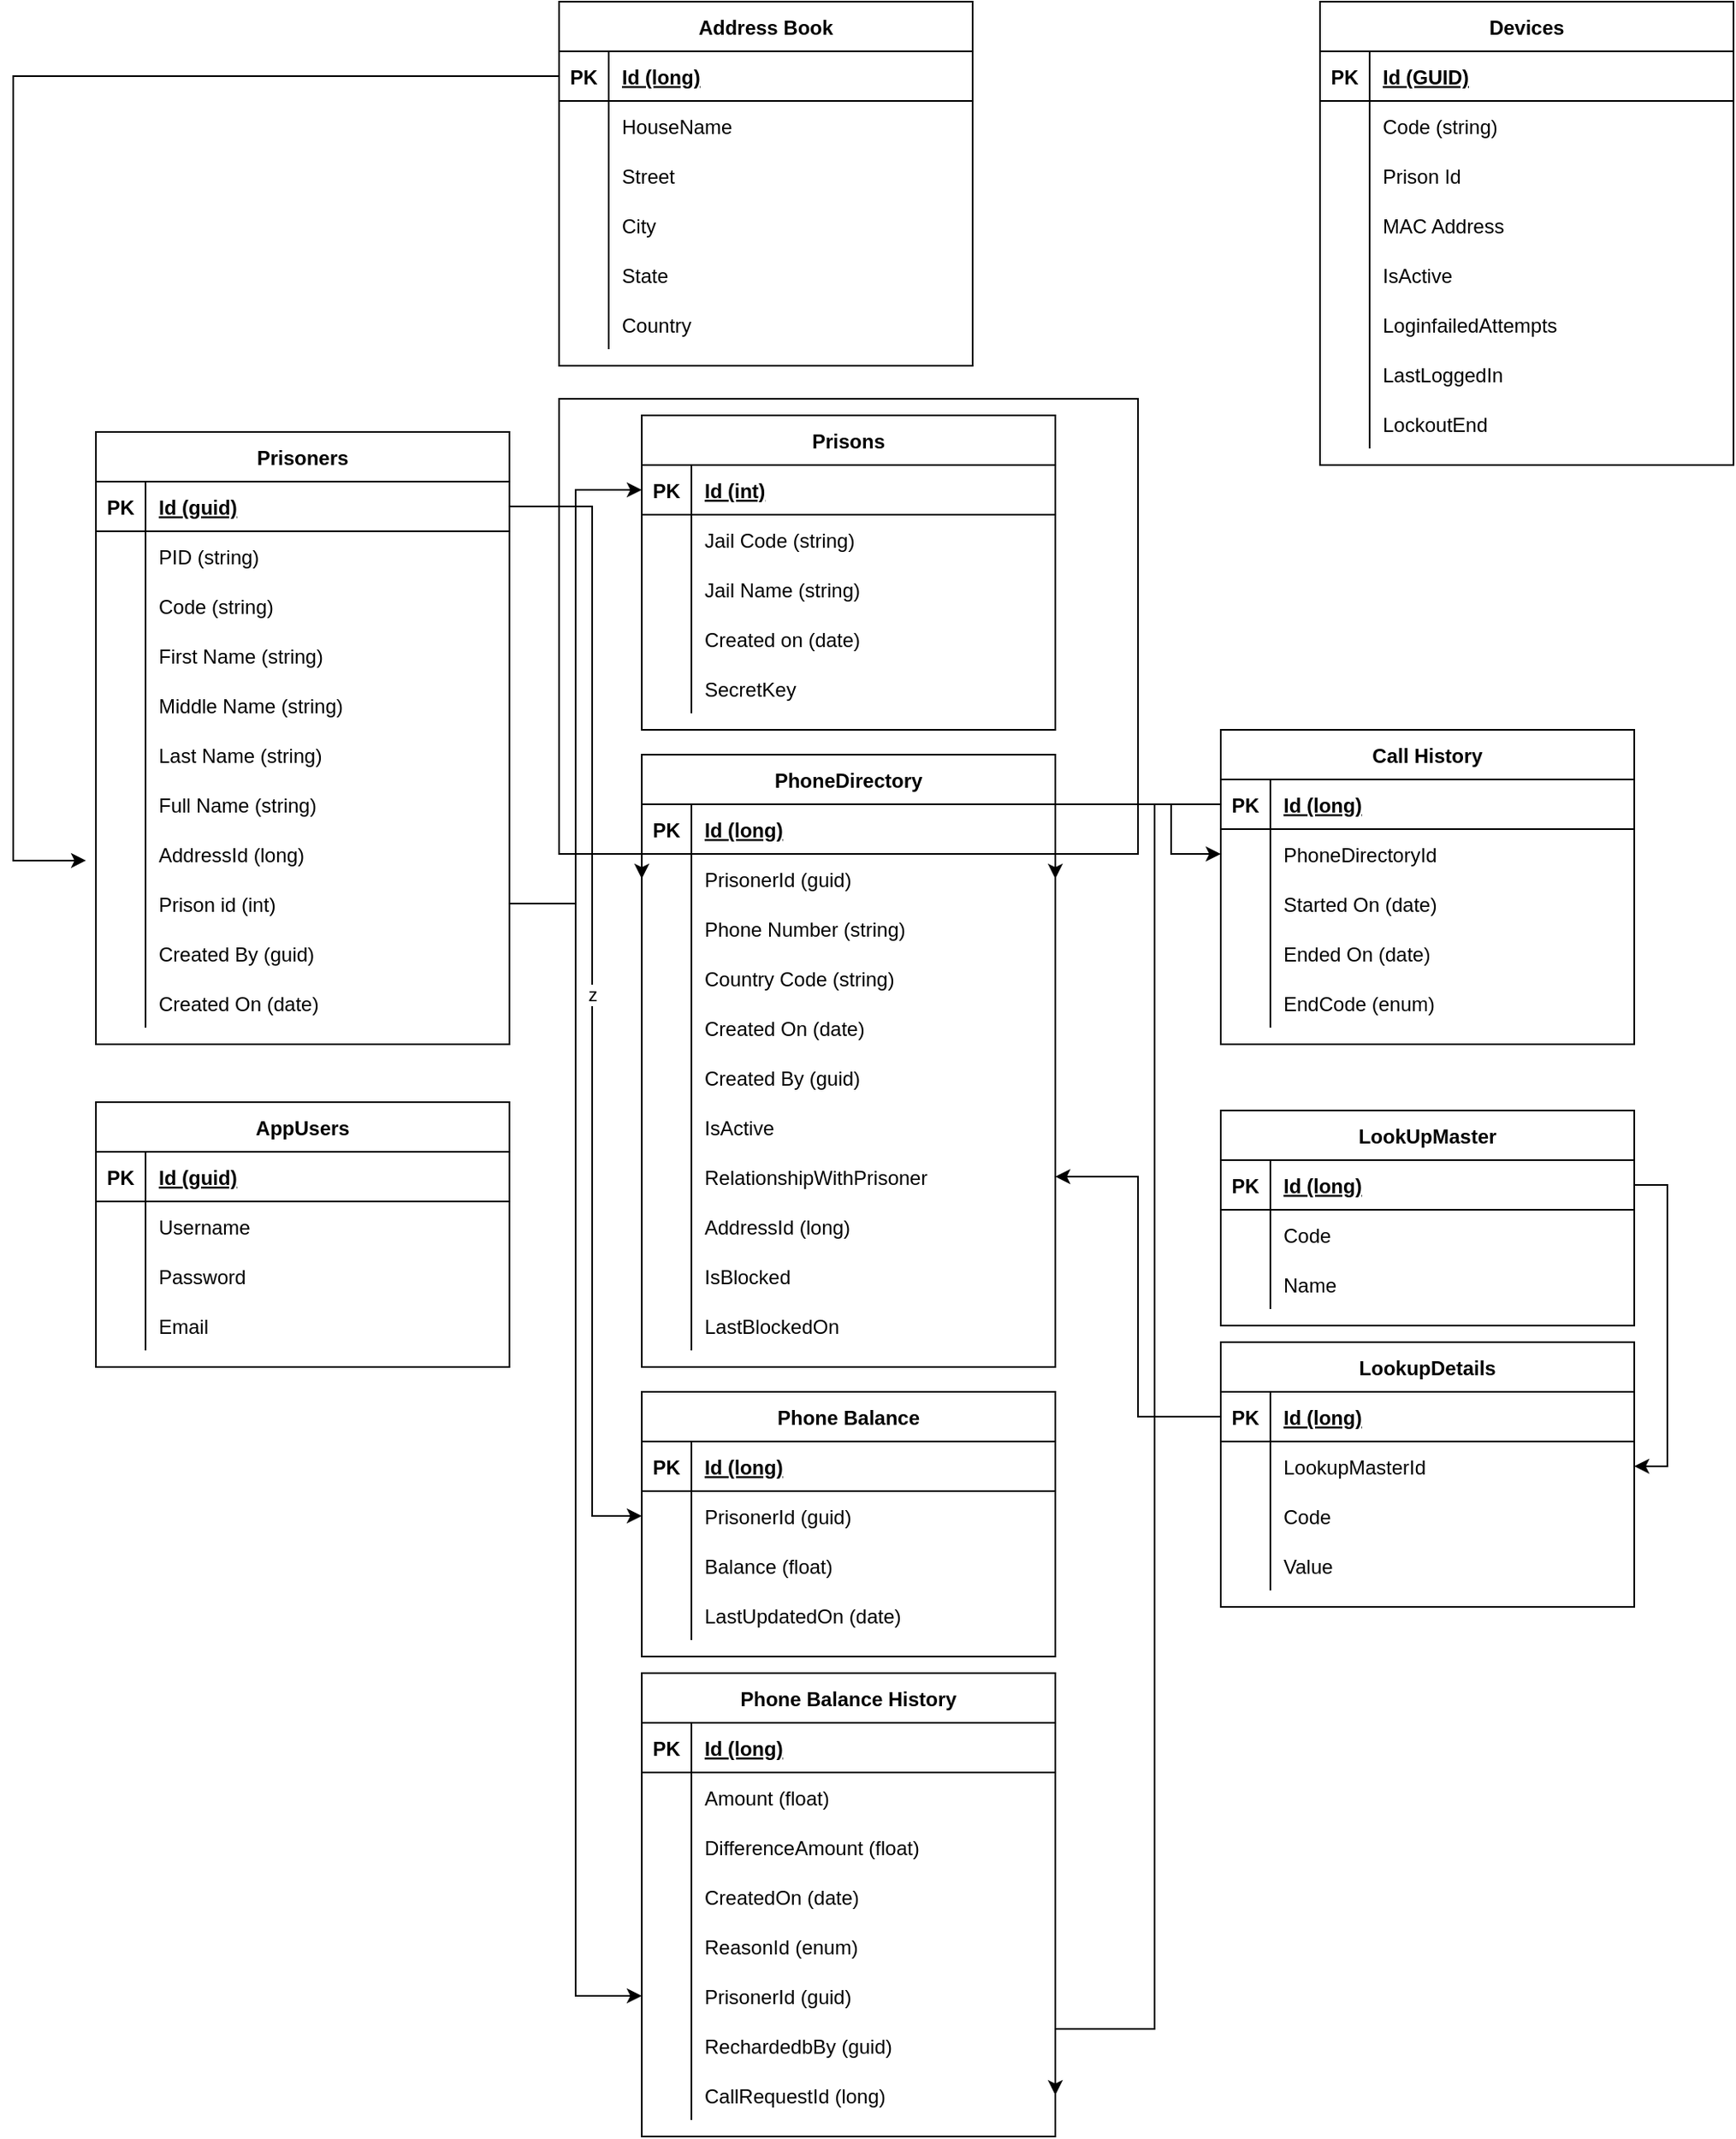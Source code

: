 <mxfile version="21.5.0" type="device">
  <diagram id="R2lEEEUBdFMjLlhIrx00" name="Page-1">
    <mxGraphModel dx="1035" dy="1660" grid="1" gridSize="10" guides="1" tooltips="1" connect="1" arrows="1" fold="1" page="1" pageScale="1" pageWidth="850" pageHeight="1100" math="0" shadow="0" extFonts="Permanent Marker^https://fonts.googleapis.com/css?family=Permanent+Marker">
      <root>
        <mxCell id="0" />
        <mxCell id="1" parent="0" />
        <mxCell id="C-vyLk0tnHw3VtMMgP7b-2" value="Prisons" style="shape=table;startSize=30;container=1;collapsible=1;childLayout=tableLayout;fixedRows=1;rowLines=0;fontStyle=1;align=center;resizeLast=1;" parent="1" vertex="1">
          <mxGeometry x="450" y="110" width="250" height="190" as="geometry" />
        </mxCell>
        <mxCell id="C-vyLk0tnHw3VtMMgP7b-3" value="" style="shape=partialRectangle;collapsible=0;dropTarget=0;pointerEvents=0;fillColor=none;points=[[0,0.5],[1,0.5]];portConstraint=eastwest;top=0;left=0;right=0;bottom=1;" parent="C-vyLk0tnHw3VtMMgP7b-2" vertex="1">
          <mxGeometry y="30" width="250" height="30" as="geometry" />
        </mxCell>
        <mxCell id="C-vyLk0tnHw3VtMMgP7b-4" value="PK" style="shape=partialRectangle;overflow=hidden;connectable=0;fillColor=none;top=0;left=0;bottom=0;right=0;fontStyle=1;" parent="C-vyLk0tnHw3VtMMgP7b-3" vertex="1">
          <mxGeometry width="30" height="30" as="geometry">
            <mxRectangle width="30" height="30" as="alternateBounds" />
          </mxGeometry>
        </mxCell>
        <mxCell id="C-vyLk0tnHw3VtMMgP7b-5" value="Id (int)" style="shape=partialRectangle;overflow=hidden;connectable=0;fillColor=none;top=0;left=0;bottom=0;right=0;align=left;spacingLeft=6;fontStyle=5;" parent="C-vyLk0tnHw3VtMMgP7b-3" vertex="1">
          <mxGeometry x="30" width="220" height="30" as="geometry">
            <mxRectangle width="220" height="30" as="alternateBounds" />
          </mxGeometry>
        </mxCell>
        <mxCell id="C-vyLk0tnHw3VtMMgP7b-6" value="" style="shape=partialRectangle;collapsible=0;dropTarget=0;pointerEvents=0;fillColor=none;points=[[0,0.5],[1,0.5]];portConstraint=eastwest;top=0;left=0;right=0;bottom=0;" parent="C-vyLk0tnHw3VtMMgP7b-2" vertex="1">
          <mxGeometry y="60" width="250" height="30" as="geometry" />
        </mxCell>
        <mxCell id="C-vyLk0tnHw3VtMMgP7b-7" value="" style="shape=partialRectangle;overflow=hidden;connectable=0;fillColor=none;top=0;left=0;bottom=0;right=0;" parent="C-vyLk0tnHw3VtMMgP7b-6" vertex="1">
          <mxGeometry width="30" height="30" as="geometry">
            <mxRectangle width="30" height="30" as="alternateBounds" />
          </mxGeometry>
        </mxCell>
        <mxCell id="C-vyLk0tnHw3VtMMgP7b-8" value="Jail Code (string)" style="shape=partialRectangle;overflow=hidden;connectable=0;fillColor=none;top=0;left=0;bottom=0;right=0;align=left;spacingLeft=6;" parent="C-vyLk0tnHw3VtMMgP7b-6" vertex="1">
          <mxGeometry x="30" width="220" height="30" as="geometry">
            <mxRectangle width="220" height="30" as="alternateBounds" />
          </mxGeometry>
        </mxCell>
        <mxCell id="C-vyLk0tnHw3VtMMgP7b-9" value="" style="shape=partialRectangle;collapsible=0;dropTarget=0;pointerEvents=0;fillColor=none;points=[[0,0.5],[1,0.5]];portConstraint=eastwest;top=0;left=0;right=0;bottom=0;" parent="C-vyLk0tnHw3VtMMgP7b-2" vertex="1">
          <mxGeometry y="90" width="250" height="30" as="geometry" />
        </mxCell>
        <mxCell id="C-vyLk0tnHw3VtMMgP7b-10" value="" style="shape=partialRectangle;overflow=hidden;connectable=0;fillColor=none;top=0;left=0;bottom=0;right=0;" parent="C-vyLk0tnHw3VtMMgP7b-9" vertex="1">
          <mxGeometry width="30" height="30" as="geometry">
            <mxRectangle width="30" height="30" as="alternateBounds" />
          </mxGeometry>
        </mxCell>
        <mxCell id="C-vyLk0tnHw3VtMMgP7b-11" value="Jail Name (string)" style="shape=partialRectangle;overflow=hidden;connectable=0;fillColor=none;top=0;left=0;bottom=0;right=0;align=left;spacingLeft=6;" parent="C-vyLk0tnHw3VtMMgP7b-9" vertex="1">
          <mxGeometry x="30" width="220" height="30" as="geometry">
            <mxRectangle width="220" height="30" as="alternateBounds" />
          </mxGeometry>
        </mxCell>
        <mxCell id="BXLggGQ8S5dWOYgqpRp8-68" value="" style="shape=partialRectangle;collapsible=0;dropTarget=0;pointerEvents=0;fillColor=none;points=[[0,0.5],[1,0.5]];portConstraint=eastwest;top=0;left=0;right=0;bottom=0;" parent="C-vyLk0tnHw3VtMMgP7b-2" vertex="1">
          <mxGeometry y="120" width="250" height="30" as="geometry" />
        </mxCell>
        <mxCell id="BXLggGQ8S5dWOYgqpRp8-69" value="" style="shape=partialRectangle;overflow=hidden;connectable=0;fillColor=none;top=0;left=0;bottom=0;right=0;" parent="BXLggGQ8S5dWOYgqpRp8-68" vertex="1">
          <mxGeometry width="30" height="30" as="geometry">
            <mxRectangle width="30" height="30" as="alternateBounds" />
          </mxGeometry>
        </mxCell>
        <mxCell id="BXLggGQ8S5dWOYgqpRp8-70" value="Created on (date)" style="shape=partialRectangle;overflow=hidden;connectable=0;fillColor=none;top=0;left=0;bottom=0;right=0;align=left;spacingLeft=6;" parent="BXLggGQ8S5dWOYgqpRp8-68" vertex="1">
          <mxGeometry x="30" width="220" height="30" as="geometry">
            <mxRectangle width="220" height="30" as="alternateBounds" />
          </mxGeometry>
        </mxCell>
        <mxCell id="LLtuya1XbVoUrLJdrFio-26" value="" style="shape=partialRectangle;collapsible=0;dropTarget=0;pointerEvents=0;fillColor=none;points=[[0,0.5],[1,0.5]];portConstraint=eastwest;top=0;left=0;right=0;bottom=0;" vertex="1" parent="C-vyLk0tnHw3VtMMgP7b-2">
          <mxGeometry y="150" width="250" height="30" as="geometry" />
        </mxCell>
        <mxCell id="LLtuya1XbVoUrLJdrFio-27" value="" style="shape=partialRectangle;overflow=hidden;connectable=0;fillColor=none;top=0;left=0;bottom=0;right=0;" vertex="1" parent="LLtuya1XbVoUrLJdrFio-26">
          <mxGeometry width="30" height="30" as="geometry">
            <mxRectangle width="30" height="30" as="alternateBounds" />
          </mxGeometry>
        </mxCell>
        <mxCell id="LLtuya1XbVoUrLJdrFio-28" value="SecretKey" style="shape=partialRectangle;overflow=hidden;connectable=0;fillColor=none;top=0;left=0;bottom=0;right=0;align=left;spacingLeft=6;" vertex="1" parent="LLtuya1XbVoUrLJdrFio-26">
          <mxGeometry x="30" width="220" height="30" as="geometry">
            <mxRectangle width="220" height="30" as="alternateBounds" />
          </mxGeometry>
        </mxCell>
        <mxCell id="C-vyLk0tnHw3VtMMgP7b-23" value="Prisoners" style="shape=table;startSize=30;container=1;collapsible=1;childLayout=tableLayout;fixedRows=1;rowLines=0;fontStyle=1;align=center;resizeLast=1;" parent="1" vertex="1">
          <mxGeometry x="120" y="120" width="250" height="370" as="geometry" />
        </mxCell>
        <mxCell id="C-vyLk0tnHw3VtMMgP7b-24" value="" style="shape=partialRectangle;collapsible=0;dropTarget=0;pointerEvents=0;fillColor=none;points=[[0,0.5],[1,0.5]];portConstraint=eastwest;top=0;left=0;right=0;bottom=1;" parent="C-vyLk0tnHw3VtMMgP7b-23" vertex="1">
          <mxGeometry y="30" width="250" height="30" as="geometry" />
        </mxCell>
        <mxCell id="C-vyLk0tnHw3VtMMgP7b-25" value="PK" style="shape=partialRectangle;overflow=hidden;connectable=0;fillColor=none;top=0;left=0;bottom=0;right=0;fontStyle=1;" parent="C-vyLk0tnHw3VtMMgP7b-24" vertex="1">
          <mxGeometry width="30" height="30" as="geometry">
            <mxRectangle width="30" height="30" as="alternateBounds" />
          </mxGeometry>
        </mxCell>
        <mxCell id="C-vyLk0tnHw3VtMMgP7b-26" value="Id (guid)" style="shape=partialRectangle;overflow=hidden;connectable=0;fillColor=none;top=0;left=0;bottom=0;right=0;align=left;spacingLeft=6;fontStyle=5;" parent="C-vyLk0tnHw3VtMMgP7b-24" vertex="1">
          <mxGeometry x="30" width="220" height="30" as="geometry">
            <mxRectangle width="220" height="30" as="alternateBounds" />
          </mxGeometry>
        </mxCell>
        <mxCell id="C-vyLk0tnHw3VtMMgP7b-27" value="" style="shape=partialRectangle;collapsible=0;dropTarget=0;pointerEvents=0;fillColor=none;points=[[0,0.5],[1,0.5]];portConstraint=eastwest;top=0;left=0;right=0;bottom=0;" parent="C-vyLk0tnHw3VtMMgP7b-23" vertex="1">
          <mxGeometry y="60" width="250" height="30" as="geometry" />
        </mxCell>
        <mxCell id="C-vyLk0tnHw3VtMMgP7b-28" value="" style="shape=partialRectangle;overflow=hidden;connectable=0;fillColor=none;top=0;left=0;bottom=0;right=0;" parent="C-vyLk0tnHw3VtMMgP7b-27" vertex="1">
          <mxGeometry width="30" height="30" as="geometry">
            <mxRectangle width="30" height="30" as="alternateBounds" />
          </mxGeometry>
        </mxCell>
        <mxCell id="C-vyLk0tnHw3VtMMgP7b-29" value="PID (string)" style="shape=partialRectangle;overflow=hidden;connectable=0;fillColor=none;top=0;left=0;bottom=0;right=0;align=left;spacingLeft=6;" parent="C-vyLk0tnHw3VtMMgP7b-27" vertex="1">
          <mxGeometry x="30" width="220" height="30" as="geometry">
            <mxRectangle width="220" height="30" as="alternateBounds" />
          </mxGeometry>
        </mxCell>
        <mxCell id="BXLggGQ8S5dWOYgqpRp8-8" value="" style="shape=partialRectangle;collapsible=0;dropTarget=0;pointerEvents=0;fillColor=none;points=[[0,0.5],[1,0.5]];portConstraint=eastwest;top=0;left=0;right=0;bottom=0;" parent="C-vyLk0tnHw3VtMMgP7b-23" vertex="1">
          <mxGeometry y="90" width="250" height="30" as="geometry" />
        </mxCell>
        <mxCell id="BXLggGQ8S5dWOYgqpRp8-9" value="" style="shape=partialRectangle;overflow=hidden;connectable=0;fillColor=none;top=0;left=0;bottom=0;right=0;" parent="BXLggGQ8S5dWOYgqpRp8-8" vertex="1">
          <mxGeometry width="30" height="30" as="geometry">
            <mxRectangle width="30" height="30" as="alternateBounds" />
          </mxGeometry>
        </mxCell>
        <mxCell id="BXLggGQ8S5dWOYgqpRp8-10" value="Code (string)" style="shape=partialRectangle;overflow=hidden;connectable=0;fillColor=none;top=0;left=0;bottom=0;right=0;align=left;spacingLeft=6;" parent="BXLggGQ8S5dWOYgqpRp8-8" vertex="1">
          <mxGeometry x="30" width="220" height="30" as="geometry">
            <mxRectangle width="220" height="30" as="alternateBounds" />
          </mxGeometry>
        </mxCell>
        <mxCell id="BXLggGQ8S5dWOYgqpRp8-11" value="" style="shape=partialRectangle;collapsible=0;dropTarget=0;pointerEvents=0;fillColor=none;points=[[0,0.5],[1,0.5]];portConstraint=eastwest;top=0;left=0;right=0;bottom=0;" parent="C-vyLk0tnHw3VtMMgP7b-23" vertex="1">
          <mxGeometry y="120" width="250" height="30" as="geometry" />
        </mxCell>
        <mxCell id="BXLggGQ8S5dWOYgqpRp8-12" value="" style="shape=partialRectangle;overflow=hidden;connectable=0;fillColor=none;top=0;left=0;bottom=0;right=0;" parent="BXLggGQ8S5dWOYgqpRp8-11" vertex="1">
          <mxGeometry width="30" height="30" as="geometry">
            <mxRectangle width="30" height="30" as="alternateBounds" />
          </mxGeometry>
        </mxCell>
        <mxCell id="BXLggGQ8S5dWOYgqpRp8-13" value="First Name (string)" style="shape=partialRectangle;overflow=hidden;connectable=0;fillColor=none;top=0;left=0;bottom=0;right=0;align=left;spacingLeft=6;" parent="BXLggGQ8S5dWOYgqpRp8-11" vertex="1">
          <mxGeometry x="30" width="220" height="30" as="geometry">
            <mxRectangle width="220" height="30" as="alternateBounds" />
          </mxGeometry>
        </mxCell>
        <mxCell id="BXLggGQ8S5dWOYgqpRp8-14" value="" style="shape=partialRectangle;collapsible=0;dropTarget=0;pointerEvents=0;fillColor=none;points=[[0,0.5],[1,0.5]];portConstraint=eastwest;top=0;left=0;right=0;bottom=0;" parent="C-vyLk0tnHw3VtMMgP7b-23" vertex="1">
          <mxGeometry y="150" width="250" height="30" as="geometry" />
        </mxCell>
        <mxCell id="BXLggGQ8S5dWOYgqpRp8-15" value="" style="shape=partialRectangle;overflow=hidden;connectable=0;fillColor=none;top=0;left=0;bottom=0;right=0;" parent="BXLggGQ8S5dWOYgqpRp8-14" vertex="1">
          <mxGeometry width="30" height="30" as="geometry">
            <mxRectangle width="30" height="30" as="alternateBounds" />
          </mxGeometry>
        </mxCell>
        <mxCell id="BXLggGQ8S5dWOYgqpRp8-16" value="Middle Name (string)" style="shape=partialRectangle;overflow=hidden;connectable=0;fillColor=none;top=0;left=0;bottom=0;right=0;align=left;spacingLeft=6;" parent="BXLggGQ8S5dWOYgqpRp8-14" vertex="1">
          <mxGeometry x="30" width="220" height="30" as="geometry">
            <mxRectangle width="220" height="30" as="alternateBounds" />
          </mxGeometry>
        </mxCell>
        <mxCell id="BXLggGQ8S5dWOYgqpRp8-17" value="" style="shape=partialRectangle;collapsible=0;dropTarget=0;pointerEvents=0;fillColor=none;points=[[0,0.5],[1,0.5]];portConstraint=eastwest;top=0;left=0;right=0;bottom=0;" parent="C-vyLk0tnHw3VtMMgP7b-23" vertex="1">
          <mxGeometry y="180" width="250" height="30" as="geometry" />
        </mxCell>
        <mxCell id="BXLggGQ8S5dWOYgqpRp8-18" value="" style="shape=partialRectangle;overflow=hidden;connectable=0;fillColor=none;top=0;left=0;bottom=0;right=0;" parent="BXLggGQ8S5dWOYgqpRp8-17" vertex="1">
          <mxGeometry width="30" height="30" as="geometry">
            <mxRectangle width="30" height="30" as="alternateBounds" />
          </mxGeometry>
        </mxCell>
        <mxCell id="BXLggGQ8S5dWOYgqpRp8-19" value="Last Name (string)" style="shape=partialRectangle;overflow=hidden;connectable=0;fillColor=none;top=0;left=0;bottom=0;right=0;align=left;spacingLeft=6;" parent="BXLggGQ8S5dWOYgqpRp8-17" vertex="1">
          <mxGeometry x="30" width="220" height="30" as="geometry">
            <mxRectangle width="220" height="30" as="alternateBounds" />
          </mxGeometry>
        </mxCell>
        <mxCell id="BXLggGQ8S5dWOYgqpRp8-20" value="" style="shape=partialRectangle;collapsible=0;dropTarget=0;pointerEvents=0;fillColor=none;points=[[0,0.5],[1,0.5]];portConstraint=eastwest;top=0;left=0;right=0;bottom=0;" parent="C-vyLk0tnHw3VtMMgP7b-23" vertex="1">
          <mxGeometry y="210" width="250" height="30" as="geometry" />
        </mxCell>
        <mxCell id="BXLggGQ8S5dWOYgqpRp8-21" value="" style="shape=partialRectangle;overflow=hidden;connectable=0;fillColor=none;top=0;left=0;bottom=0;right=0;" parent="BXLggGQ8S5dWOYgqpRp8-20" vertex="1">
          <mxGeometry width="30" height="30" as="geometry">
            <mxRectangle width="30" height="30" as="alternateBounds" />
          </mxGeometry>
        </mxCell>
        <mxCell id="BXLggGQ8S5dWOYgqpRp8-22" value="Full Name (string)" style="shape=partialRectangle;overflow=hidden;connectable=0;fillColor=none;top=0;left=0;bottom=0;right=0;align=left;spacingLeft=6;" parent="BXLggGQ8S5dWOYgqpRp8-20" vertex="1">
          <mxGeometry x="30" width="220" height="30" as="geometry">
            <mxRectangle width="220" height="30" as="alternateBounds" />
          </mxGeometry>
        </mxCell>
        <mxCell id="BXLggGQ8S5dWOYgqpRp8-23" value="" style="shape=partialRectangle;collapsible=0;dropTarget=0;pointerEvents=0;fillColor=none;points=[[0,0.5],[1,0.5]];portConstraint=eastwest;top=0;left=0;right=0;bottom=0;" parent="C-vyLk0tnHw3VtMMgP7b-23" vertex="1">
          <mxGeometry y="240" width="250" height="30" as="geometry" />
        </mxCell>
        <mxCell id="BXLggGQ8S5dWOYgqpRp8-24" value="" style="shape=partialRectangle;overflow=hidden;connectable=0;fillColor=none;top=0;left=0;bottom=0;right=0;" parent="BXLggGQ8S5dWOYgqpRp8-23" vertex="1">
          <mxGeometry width="30" height="30" as="geometry">
            <mxRectangle width="30" height="30" as="alternateBounds" />
          </mxGeometry>
        </mxCell>
        <mxCell id="BXLggGQ8S5dWOYgqpRp8-25" value="AddressId (long)" style="shape=partialRectangle;overflow=hidden;connectable=0;fillColor=none;top=0;left=0;bottom=0;right=0;align=left;spacingLeft=6;" parent="BXLggGQ8S5dWOYgqpRp8-23" vertex="1">
          <mxGeometry x="30" width="220" height="30" as="geometry">
            <mxRectangle width="220" height="30" as="alternateBounds" />
          </mxGeometry>
        </mxCell>
        <mxCell id="BXLggGQ8S5dWOYgqpRp8-26" value="" style="shape=partialRectangle;collapsible=0;dropTarget=0;pointerEvents=0;fillColor=none;points=[[0,0.5],[1,0.5]];portConstraint=eastwest;top=0;left=0;right=0;bottom=0;" parent="C-vyLk0tnHw3VtMMgP7b-23" vertex="1">
          <mxGeometry y="270" width="250" height="30" as="geometry" />
        </mxCell>
        <mxCell id="BXLggGQ8S5dWOYgqpRp8-27" value="" style="shape=partialRectangle;overflow=hidden;connectable=0;fillColor=none;top=0;left=0;bottom=0;right=0;" parent="BXLggGQ8S5dWOYgqpRp8-26" vertex="1">
          <mxGeometry width="30" height="30" as="geometry">
            <mxRectangle width="30" height="30" as="alternateBounds" />
          </mxGeometry>
        </mxCell>
        <mxCell id="BXLggGQ8S5dWOYgqpRp8-28" value="Prison id (int)" style="shape=partialRectangle;overflow=hidden;connectable=0;fillColor=none;top=0;left=0;bottom=0;right=0;align=left;spacingLeft=6;" parent="BXLggGQ8S5dWOYgqpRp8-26" vertex="1">
          <mxGeometry x="30" width="220" height="30" as="geometry">
            <mxRectangle width="220" height="30" as="alternateBounds" />
          </mxGeometry>
        </mxCell>
        <mxCell id="BXLggGQ8S5dWOYgqpRp8-29" value="" style="shape=partialRectangle;collapsible=0;dropTarget=0;pointerEvents=0;fillColor=none;points=[[0,0.5],[1,0.5]];portConstraint=eastwest;top=0;left=0;right=0;bottom=0;" parent="C-vyLk0tnHw3VtMMgP7b-23" vertex="1">
          <mxGeometry y="300" width="250" height="30" as="geometry" />
        </mxCell>
        <mxCell id="BXLggGQ8S5dWOYgqpRp8-30" value="" style="shape=partialRectangle;overflow=hidden;connectable=0;fillColor=none;top=0;left=0;bottom=0;right=0;" parent="BXLggGQ8S5dWOYgqpRp8-29" vertex="1">
          <mxGeometry width="30" height="30" as="geometry">
            <mxRectangle width="30" height="30" as="alternateBounds" />
          </mxGeometry>
        </mxCell>
        <mxCell id="BXLggGQ8S5dWOYgqpRp8-31" value="Created By (guid)" style="shape=partialRectangle;overflow=hidden;connectable=0;fillColor=none;top=0;left=0;bottom=0;right=0;align=left;spacingLeft=6;" parent="BXLggGQ8S5dWOYgqpRp8-29" vertex="1">
          <mxGeometry x="30" width="220" height="30" as="geometry">
            <mxRectangle width="220" height="30" as="alternateBounds" />
          </mxGeometry>
        </mxCell>
        <mxCell id="BXLggGQ8S5dWOYgqpRp8-32" value="" style="shape=partialRectangle;collapsible=0;dropTarget=0;pointerEvents=0;fillColor=none;points=[[0,0.5],[1,0.5]];portConstraint=eastwest;top=0;left=0;right=0;bottom=0;" parent="C-vyLk0tnHw3VtMMgP7b-23" vertex="1">
          <mxGeometry y="330" width="250" height="30" as="geometry" />
        </mxCell>
        <mxCell id="BXLggGQ8S5dWOYgqpRp8-33" value="" style="shape=partialRectangle;overflow=hidden;connectable=0;fillColor=none;top=0;left=0;bottom=0;right=0;" parent="BXLggGQ8S5dWOYgqpRp8-32" vertex="1">
          <mxGeometry width="30" height="30" as="geometry">
            <mxRectangle width="30" height="30" as="alternateBounds" />
          </mxGeometry>
        </mxCell>
        <mxCell id="BXLggGQ8S5dWOYgqpRp8-34" value="Created On (date)" style="shape=partialRectangle;overflow=hidden;connectable=0;fillColor=none;top=0;left=0;bottom=0;right=0;align=left;spacingLeft=6;" parent="BXLggGQ8S5dWOYgqpRp8-32" vertex="1">
          <mxGeometry x="30" width="220" height="30" as="geometry">
            <mxRectangle width="220" height="30" as="alternateBounds" />
          </mxGeometry>
        </mxCell>
        <mxCell id="BXLggGQ8S5dWOYgqpRp8-35" style="edgeStyle=orthogonalEdgeStyle;rounded=0;orthogonalLoop=1;jettySize=auto;html=1;entryX=0;entryY=0.5;entryDx=0;entryDy=0;" parent="1" source="BXLggGQ8S5dWOYgqpRp8-26" target="C-vyLk0tnHw3VtMMgP7b-3" edge="1">
          <mxGeometry relative="1" as="geometry" />
        </mxCell>
        <mxCell id="BXLggGQ8S5dWOYgqpRp8-49" value="PhoneDirectory" style="shape=table;startSize=30;container=1;collapsible=1;childLayout=tableLayout;fixedRows=1;rowLines=0;fontStyle=1;align=center;resizeLast=1;" parent="1" vertex="1">
          <mxGeometry x="450" y="315" width="250" height="370" as="geometry" />
        </mxCell>
        <mxCell id="BXLggGQ8S5dWOYgqpRp8-50" value="" style="shape=partialRectangle;collapsible=0;dropTarget=0;pointerEvents=0;fillColor=none;points=[[0,0.5],[1,0.5]];portConstraint=eastwest;top=0;left=0;right=0;bottom=1;" parent="BXLggGQ8S5dWOYgqpRp8-49" vertex="1">
          <mxGeometry y="30" width="250" height="30" as="geometry" />
        </mxCell>
        <mxCell id="BXLggGQ8S5dWOYgqpRp8-51" value="PK" style="shape=partialRectangle;overflow=hidden;connectable=0;fillColor=none;top=0;left=0;bottom=0;right=0;fontStyle=1;" parent="BXLggGQ8S5dWOYgqpRp8-50" vertex="1">
          <mxGeometry width="30" height="30" as="geometry">
            <mxRectangle width="30" height="30" as="alternateBounds" />
          </mxGeometry>
        </mxCell>
        <mxCell id="BXLggGQ8S5dWOYgqpRp8-52" value="Id (long)" style="shape=partialRectangle;overflow=hidden;connectable=0;fillColor=none;top=0;left=0;bottom=0;right=0;align=left;spacingLeft=6;fontStyle=5;" parent="BXLggGQ8S5dWOYgqpRp8-50" vertex="1">
          <mxGeometry x="30" width="220" height="30" as="geometry">
            <mxRectangle width="220" height="30" as="alternateBounds" />
          </mxGeometry>
        </mxCell>
        <mxCell id="BXLggGQ8S5dWOYgqpRp8-53" value="" style="shape=partialRectangle;collapsible=0;dropTarget=0;pointerEvents=0;fillColor=none;points=[[0,0.5],[1,0.5]];portConstraint=eastwest;top=0;left=0;right=0;bottom=0;" parent="BXLggGQ8S5dWOYgqpRp8-49" vertex="1">
          <mxGeometry y="60" width="250" height="30" as="geometry" />
        </mxCell>
        <mxCell id="BXLggGQ8S5dWOYgqpRp8-54" value="" style="shape=partialRectangle;overflow=hidden;connectable=0;fillColor=none;top=0;left=0;bottom=0;right=0;" parent="BXLggGQ8S5dWOYgqpRp8-53" vertex="1">
          <mxGeometry width="30" height="30" as="geometry">
            <mxRectangle width="30" height="30" as="alternateBounds" />
          </mxGeometry>
        </mxCell>
        <mxCell id="BXLggGQ8S5dWOYgqpRp8-55" value="PrisonerId (guid)" style="shape=partialRectangle;overflow=hidden;connectable=0;fillColor=none;top=0;left=0;bottom=0;right=0;align=left;spacingLeft=6;" parent="BXLggGQ8S5dWOYgqpRp8-53" vertex="1">
          <mxGeometry x="30" width="220" height="30" as="geometry">
            <mxRectangle width="220" height="30" as="alternateBounds" />
          </mxGeometry>
        </mxCell>
        <mxCell id="BXLggGQ8S5dWOYgqpRp8-56" value="" style="shape=partialRectangle;collapsible=0;dropTarget=0;pointerEvents=0;fillColor=none;points=[[0,0.5],[1,0.5]];portConstraint=eastwest;top=0;left=0;right=0;bottom=0;" parent="BXLggGQ8S5dWOYgqpRp8-49" vertex="1">
          <mxGeometry y="90" width="250" height="30" as="geometry" />
        </mxCell>
        <mxCell id="BXLggGQ8S5dWOYgqpRp8-57" value="" style="shape=partialRectangle;overflow=hidden;connectable=0;fillColor=none;top=0;left=0;bottom=0;right=0;" parent="BXLggGQ8S5dWOYgqpRp8-56" vertex="1">
          <mxGeometry width="30" height="30" as="geometry">
            <mxRectangle width="30" height="30" as="alternateBounds" />
          </mxGeometry>
        </mxCell>
        <mxCell id="BXLggGQ8S5dWOYgqpRp8-58" value="Phone Number (string)" style="shape=partialRectangle;overflow=hidden;connectable=0;fillColor=none;top=0;left=0;bottom=0;right=0;align=left;spacingLeft=6;" parent="BXLggGQ8S5dWOYgqpRp8-56" vertex="1">
          <mxGeometry x="30" width="220" height="30" as="geometry">
            <mxRectangle width="220" height="30" as="alternateBounds" />
          </mxGeometry>
        </mxCell>
        <mxCell id="BXLggGQ8S5dWOYgqpRp8-59" value="" style="shape=partialRectangle;collapsible=0;dropTarget=0;pointerEvents=0;fillColor=none;points=[[0,0.5],[1,0.5]];portConstraint=eastwest;top=0;left=0;right=0;bottom=0;" parent="BXLggGQ8S5dWOYgqpRp8-49" vertex="1">
          <mxGeometry y="120" width="250" height="30" as="geometry" />
        </mxCell>
        <mxCell id="BXLggGQ8S5dWOYgqpRp8-60" value="" style="shape=partialRectangle;overflow=hidden;connectable=0;fillColor=none;top=0;left=0;bottom=0;right=0;" parent="BXLggGQ8S5dWOYgqpRp8-59" vertex="1">
          <mxGeometry width="30" height="30" as="geometry">
            <mxRectangle width="30" height="30" as="alternateBounds" />
          </mxGeometry>
        </mxCell>
        <mxCell id="BXLggGQ8S5dWOYgqpRp8-61" value="Country Code (string)" style="shape=partialRectangle;overflow=hidden;connectable=0;fillColor=none;top=0;left=0;bottom=0;right=0;align=left;spacingLeft=6;" parent="BXLggGQ8S5dWOYgqpRp8-59" vertex="1">
          <mxGeometry x="30" width="220" height="30" as="geometry">
            <mxRectangle width="220" height="30" as="alternateBounds" />
          </mxGeometry>
        </mxCell>
        <mxCell id="BXLggGQ8S5dWOYgqpRp8-62" value="" style="shape=partialRectangle;collapsible=0;dropTarget=0;pointerEvents=0;fillColor=none;points=[[0,0.5],[1,0.5]];portConstraint=eastwest;top=0;left=0;right=0;bottom=0;" parent="BXLggGQ8S5dWOYgqpRp8-49" vertex="1">
          <mxGeometry y="150" width="250" height="30" as="geometry" />
        </mxCell>
        <mxCell id="BXLggGQ8S5dWOYgqpRp8-63" value="" style="shape=partialRectangle;overflow=hidden;connectable=0;fillColor=none;top=0;left=0;bottom=0;right=0;" parent="BXLggGQ8S5dWOYgqpRp8-62" vertex="1">
          <mxGeometry width="30" height="30" as="geometry">
            <mxRectangle width="30" height="30" as="alternateBounds" />
          </mxGeometry>
        </mxCell>
        <mxCell id="BXLggGQ8S5dWOYgqpRp8-64" value="Created On (date)" style="shape=partialRectangle;overflow=hidden;connectable=0;fillColor=none;top=0;left=0;bottom=0;right=0;align=left;spacingLeft=6;" parent="BXLggGQ8S5dWOYgqpRp8-62" vertex="1">
          <mxGeometry x="30" width="220" height="30" as="geometry">
            <mxRectangle width="220" height="30" as="alternateBounds" />
          </mxGeometry>
        </mxCell>
        <mxCell id="BXLggGQ8S5dWOYgqpRp8-65" value="" style="shape=partialRectangle;collapsible=0;dropTarget=0;pointerEvents=0;fillColor=none;points=[[0,0.5],[1,0.5]];portConstraint=eastwest;top=0;left=0;right=0;bottom=0;" parent="BXLggGQ8S5dWOYgqpRp8-49" vertex="1">
          <mxGeometry y="180" width="250" height="30" as="geometry" />
        </mxCell>
        <mxCell id="BXLggGQ8S5dWOYgqpRp8-66" value="" style="shape=partialRectangle;overflow=hidden;connectable=0;fillColor=none;top=0;left=0;bottom=0;right=0;" parent="BXLggGQ8S5dWOYgqpRp8-65" vertex="1">
          <mxGeometry width="30" height="30" as="geometry">
            <mxRectangle width="30" height="30" as="alternateBounds" />
          </mxGeometry>
        </mxCell>
        <mxCell id="BXLggGQ8S5dWOYgqpRp8-67" value="Created By (guid)" style="shape=partialRectangle;overflow=hidden;connectable=0;fillColor=none;top=0;left=0;bottom=0;right=0;align=left;spacingLeft=6;" parent="BXLggGQ8S5dWOYgqpRp8-65" vertex="1">
          <mxGeometry x="30" width="220" height="30" as="geometry">
            <mxRectangle width="220" height="30" as="alternateBounds" />
          </mxGeometry>
        </mxCell>
        <mxCell id="vu-JFTqi1zwVFhjVrLu1-33" value="" style="shape=partialRectangle;collapsible=0;dropTarget=0;pointerEvents=0;fillColor=none;points=[[0,0.5],[1,0.5]];portConstraint=eastwest;top=0;left=0;right=0;bottom=0;" parent="BXLggGQ8S5dWOYgqpRp8-49" vertex="1">
          <mxGeometry y="210" width="250" height="30" as="geometry" />
        </mxCell>
        <mxCell id="vu-JFTqi1zwVFhjVrLu1-34" value="" style="shape=partialRectangle;overflow=hidden;connectable=0;fillColor=none;top=0;left=0;bottom=0;right=0;" parent="vu-JFTqi1zwVFhjVrLu1-33" vertex="1">
          <mxGeometry width="30" height="30" as="geometry">
            <mxRectangle width="30" height="30" as="alternateBounds" />
          </mxGeometry>
        </mxCell>
        <mxCell id="vu-JFTqi1zwVFhjVrLu1-35" value="IsActive" style="shape=partialRectangle;overflow=hidden;connectable=0;fillColor=none;top=0;left=0;bottom=0;right=0;align=left;spacingLeft=6;" parent="vu-JFTqi1zwVFhjVrLu1-33" vertex="1">
          <mxGeometry x="30" width="220" height="30" as="geometry">
            <mxRectangle width="220" height="30" as="alternateBounds" />
          </mxGeometry>
        </mxCell>
        <mxCell id="vu-JFTqi1zwVFhjVrLu1-98" value="" style="shape=partialRectangle;collapsible=0;dropTarget=0;pointerEvents=0;fillColor=none;points=[[0,0.5],[1,0.5]];portConstraint=eastwest;top=0;left=0;right=0;bottom=0;" parent="BXLggGQ8S5dWOYgqpRp8-49" vertex="1">
          <mxGeometry y="240" width="250" height="30" as="geometry" />
        </mxCell>
        <mxCell id="vu-JFTqi1zwVFhjVrLu1-99" value="" style="shape=partialRectangle;overflow=hidden;connectable=0;fillColor=none;top=0;left=0;bottom=0;right=0;" parent="vu-JFTqi1zwVFhjVrLu1-98" vertex="1">
          <mxGeometry width="30" height="30" as="geometry">
            <mxRectangle width="30" height="30" as="alternateBounds" />
          </mxGeometry>
        </mxCell>
        <mxCell id="vu-JFTqi1zwVFhjVrLu1-100" value="RelationshipWithPrisoner" style="shape=partialRectangle;overflow=hidden;connectable=0;fillColor=none;top=0;left=0;bottom=0;right=0;align=left;spacingLeft=6;" parent="vu-JFTqi1zwVFhjVrLu1-98" vertex="1">
          <mxGeometry x="30" width="220" height="30" as="geometry">
            <mxRectangle width="220" height="30" as="alternateBounds" />
          </mxGeometry>
        </mxCell>
        <mxCell id="vu-JFTqi1zwVFhjVrLu1-158" value="" style="shape=partialRectangle;collapsible=0;dropTarget=0;pointerEvents=0;fillColor=none;points=[[0,0.5],[1,0.5]];portConstraint=eastwest;top=0;left=0;right=0;bottom=0;" parent="BXLggGQ8S5dWOYgqpRp8-49" vertex="1">
          <mxGeometry y="270" width="250" height="30" as="geometry" />
        </mxCell>
        <mxCell id="vu-JFTqi1zwVFhjVrLu1-159" value="" style="shape=partialRectangle;overflow=hidden;connectable=0;fillColor=none;top=0;left=0;bottom=0;right=0;" parent="vu-JFTqi1zwVFhjVrLu1-158" vertex="1">
          <mxGeometry width="30" height="30" as="geometry">
            <mxRectangle width="30" height="30" as="alternateBounds" />
          </mxGeometry>
        </mxCell>
        <mxCell id="vu-JFTqi1zwVFhjVrLu1-160" value="AddressId (long)" style="shape=partialRectangle;overflow=hidden;connectable=0;fillColor=none;top=0;left=0;bottom=0;right=0;align=left;spacingLeft=6;" parent="vu-JFTqi1zwVFhjVrLu1-158" vertex="1">
          <mxGeometry x="30" width="220" height="30" as="geometry">
            <mxRectangle width="220" height="30" as="alternateBounds" />
          </mxGeometry>
        </mxCell>
        <mxCell id="FZPAbn4Tniia1b54iH4w-2" value="" style="shape=partialRectangle;collapsible=0;dropTarget=0;pointerEvents=0;fillColor=none;points=[[0,0.5],[1,0.5]];portConstraint=eastwest;top=0;left=0;right=0;bottom=0;" parent="BXLggGQ8S5dWOYgqpRp8-49" vertex="1">
          <mxGeometry y="300" width="250" height="30" as="geometry" />
        </mxCell>
        <mxCell id="FZPAbn4Tniia1b54iH4w-3" value="" style="shape=partialRectangle;overflow=hidden;connectable=0;fillColor=none;top=0;left=0;bottom=0;right=0;" parent="FZPAbn4Tniia1b54iH4w-2" vertex="1">
          <mxGeometry width="30" height="30" as="geometry">
            <mxRectangle width="30" height="30" as="alternateBounds" />
          </mxGeometry>
        </mxCell>
        <mxCell id="FZPAbn4Tniia1b54iH4w-4" value="IsBlocked" style="shape=partialRectangle;overflow=hidden;connectable=0;fillColor=none;top=0;left=0;bottom=0;right=0;align=left;spacingLeft=6;" parent="FZPAbn4Tniia1b54iH4w-2" vertex="1">
          <mxGeometry x="30" width="220" height="30" as="geometry">
            <mxRectangle width="220" height="30" as="alternateBounds" />
          </mxGeometry>
        </mxCell>
        <mxCell id="FZPAbn4Tniia1b54iH4w-5" value="" style="shape=partialRectangle;collapsible=0;dropTarget=0;pointerEvents=0;fillColor=none;points=[[0,0.5],[1,0.5]];portConstraint=eastwest;top=0;left=0;right=0;bottom=0;" parent="BXLggGQ8S5dWOYgqpRp8-49" vertex="1">
          <mxGeometry y="330" width="250" height="30" as="geometry" />
        </mxCell>
        <mxCell id="FZPAbn4Tniia1b54iH4w-6" value="" style="shape=partialRectangle;overflow=hidden;connectable=0;fillColor=none;top=0;left=0;bottom=0;right=0;" parent="FZPAbn4Tniia1b54iH4w-5" vertex="1">
          <mxGeometry width="30" height="30" as="geometry">
            <mxRectangle width="30" height="30" as="alternateBounds" />
          </mxGeometry>
        </mxCell>
        <mxCell id="FZPAbn4Tniia1b54iH4w-7" value="LastBlockedOn" style="shape=partialRectangle;overflow=hidden;connectable=0;fillColor=none;top=0;left=0;bottom=0;right=0;align=left;spacingLeft=6;" parent="FZPAbn4Tniia1b54iH4w-5" vertex="1">
          <mxGeometry x="30" width="220" height="30" as="geometry">
            <mxRectangle width="220" height="30" as="alternateBounds" />
          </mxGeometry>
        </mxCell>
        <mxCell id="vu-JFTqi1zwVFhjVrLu1-1" style="edgeStyle=orthogonalEdgeStyle;rounded=0;orthogonalLoop=1;jettySize=auto;html=1;entryX=0;entryY=0.5;entryDx=0;entryDy=0;" parent="1" source="C-vyLk0tnHw3VtMMgP7b-24" target="BXLggGQ8S5dWOYgqpRp8-53" edge="1">
          <mxGeometry relative="1" as="geometry">
            <mxPoint x="420" y="380" as="targetPoint" />
            <Array as="points">
              <mxPoint x="400" y="165" />
              <mxPoint x="400" y="375" />
            </Array>
          </mxGeometry>
        </mxCell>
        <mxCell id="vu-JFTqi1zwVFhjVrLu1-2" style="edgeStyle=orthogonalEdgeStyle;rounded=0;orthogonalLoop=1;jettySize=auto;html=1;exitX=1;exitY=0.5;exitDx=0;exitDy=0;entryX=1;entryY=0.5;entryDx=0;entryDy=0;" parent="1" source="C-vyLk0tnHw3VtMMgP7b-24" target="BXLggGQ8S5dWOYgqpRp8-53" edge="1">
          <mxGeometry relative="1" as="geometry">
            <Array as="points">
              <mxPoint x="400" y="165" />
              <mxPoint x="400" y="100" />
              <mxPoint x="750" y="100" />
              <mxPoint x="750" y="375" />
            </Array>
          </mxGeometry>
        </mxCell>
        <mxCell id="vu-JFTqi1zwVFhjVrLu1-3" value="Phone Balance" style="shape=table;startSize=30;container=1;collapsible=1;childLayout=tableLayout;fixedRows=1;rowLines=0;fontStyle=1;align=center;resizeLast=1;" parent="1" vertex="1">
          <mxGeometry x="450" y="700" width="250" height="160" as="geometry" />
        </mxCell>
        <mxCell id="vu-JFTqi1zwVFhjVrLu1-4" value="" style="shape=partialRectangle;collapsible=0;dropTarget=0;pointerEvents=0;fillColor=none;points=[[0,0.5],[1,0.5]];portConstraint=eastwest;top=0;left=0;right=0;bottom=1;" parent="vu-JFTqi1zwVFhjVrLu1-3" vertex="1">
          <mxGeometry y="30" width="250" height="30" as="geometry" />
        </mxCell>
        <mxCell id="vu-JFTqi1zwVFhjVrLu1-5" value="PK" style="shape=partialRectangle;overflow=hidden;connectable=0;fillColor=none;top=0;left=0;bottom=0;right=0;fontStyle=1;" parent="vu-JFTqi1zwVFhjVrLu1-4" vertex="1">
          <mxGeometry width="30" height="30" as="geometry">
            <mxRectangle width="30" height="30" as="alternateBounds" />
          </mxGeometry>
        </mxCell>
        <mxCell id="vu-JFTqi1zwVFhjVrLu1-6" value="Id (long)" style="shape=partialRectangle;overflow=hidden;connectable=0;fillColor=none;top=0;left=0;bottom=0;right=0;align=left;spacingLeft=6;fontStyle=5;" parent="vu-JFTqi1zwVFhjVrLu1-4" vertex="1">
          <mxGeometry x="30" width="220" height="30" as="geometry">
            <mxRectangle width="220" height="30" as="alternateBounds" />
          </mxGeometry>
        </mxCell>
        <mxCell id="vu-JFTqi1zwVFhjVrLu1-7" value="" style="shape=partialRectangle;collapsible=0;dropTarget=0;pointerEvents=0;fillColor=none;points=[[0,0.5],[1,0.5]];portConstraint=eastwest;top=0;left=0;right=0;bottom=0;" parent="vu-JFTqi1zwVFhjVrLu1-3" vertex="1">
          <mxGeometry y="60" width="250" height="30" as="geometry" />
        </mxCell>
        <mxCell id="vu-JFTqi1zwVFhjVrLu1-8" value="" style="shape=partialRectangle;overflow=hidden;connectable=0;fillColor=none;top=0;left=0;bottom=0;right=0;" parent="vu-JFTqi1zwVFhjVrLu1-7" vertex="1">
          <mxGeometry width="30" height="30" as="geometry">
            <mxRectangle width="30" height="30" as="alternateBounds" />
          </mxGeometry>
        </mxCell>
        <mxCell id="vu-JFTqi1zwVFhjVrLu1-9" value="PrisonerId (guid)" style="shape=partialRectangle;overflow=hidden;connectable=0;fillColor=none;top=0;left=0;bottom=0;right=0;align=left;spacingLeft=6;" parent="vu-JFTqi1zwVFhjVrLu1-7" vertex="1">
          <mxGeometry x="30" width="220" height="30" as="geometry">
            <mxRectangle width="220" height="30" as="alternateBounds" />
          </mxGeometry>
        </mxCell>
        <mxCell id="vu-JFTqi1zwVFhjVrLu1-10" value="" style="shape=partialRectangle;collapsible=0;dropTarget=0;pointerEvents=0;fillColor=none;points=[[0,0.5],[1,0.5]];portConstraint=eastwest;top=0;left=0;right=0;bottom=0;" parent="vu-JFTqi1zwVFhjVrLu1-3" vertex="1">
          <mxGeometry y="90" width="250" height="30" as="geometry" />
        </mxCell>
        <mxCell id="vu-JFTqi1zwVFhjVrLu1-11" value="" style="shape=partialRectangle;overflow=hidden;connectable=0;fillColor=none;top=0;left=0;bottom=0;right=0;" parent="vu-JFTqi1zwVFhjVrLu1-10" vertex="1">
          <mxGeometry width="30" height="30" as="geometry">
            <mxRectangle width="30" height="30" as="alternateBounds" />
          </mxGeometry>
        </mxCell>
        <mxCell id="vu-JFTqi1zwVFhjVrLu1-12" value="Balance (float)" style="shape=partialRectangle;overflow=hidden;connectable=0;fillColor=none;top=0;left=0;bottom=0;right=0;align=left;spacingLeft=6;" parent="vu-JFTqi1zwVFhjVrLu1-10" vertex="1">
          <mxGeometry x="30" width="220" height="30" as="geometry">
            <mxRectangle width="220" height="30" as="alternateBounds" />
          </mxGeometry>
        </mxCell>
        <mxCell id="vu-JFTqi1zwVFhjVrLu1-16" value="" style="shape=partialRectangle;collapsible=0;dropTarget=0;pointerEvents=0;fillColor=none;points=[[0,0.5],[1,0.5]];portConstraint=eastwest;top=0;left=0;right=0;bottom=0;" parent="vu-JFTqi1zwVFhjVrLu1-3" vertex="1">
          <mxGeometry y="120" width="250" height="30" as="geometry" />
        </mxCell>
        <mxCell id="vu-JFTqi1zwVFhjVrLu1-17" value="" style="shape=partialRectangle;overflow=hidden;connectable=0;fillColor=none;top=0;left=0;bottom=0;right=0;" parent="vu-JFTqi1zwVFhjVrLu1-16" vertex="1">
          <mxGeometry width="30" height="30" as="geometry">
            <mxRectangle width="30" height="30" as="alternateBounds" />
          </mxGeometry>
        </mxCell>
        <mxCell id="vu-JFTqi1zwVFhjVrLu1-18" value="LastUpdatedOn (date)" style="shape=partialRectangle;overflow=hidden;connectable=0;fillColor=none;top=0;left=0;bottom=0;right=0;align=left;spacingLeft=6;" parent="vu-JFTqi1zwVFhjVrLu1-16" vertex="1">
          <mxGeometry x="30" width="220" height="30" as="geometry">
            <mxRectangle width="220" height="30" as="alternateBounds" />
          </mxGeometry>
        </mxCell>
        <mxCell id="vu-JFTqi1zwVFhjVrLu1-19" value="z" style="edgeStyle=orthogonalEdgeStyle;rounded=0;orthogonalLoop=1;jettySize=auto;html=1;entryX=0;entryY=0.5;entryDx=0;entryDy=0;" parent="1" source="C-vyLk0tnHw3VtMMgP7b-24" target="vu-JFTqi1zwVFhjVrLu1-7" edge="1">
          <mxGeometry relative="1" as="geometry">
            <Array as="points">
              <mxPoint x="420" y="165" />
              <mxPoint x="420" y="775" />
            </Array>
          </mxGeometry>
        </mxCell>
        <mxCell id="vu-JFTqi1zwVFhjVrLu1-20" value="Call History" style="shape=table;startSize=30;container=1;collapsible=1;childLayout=tableLayout;fixedRows=1;rowLines=0;fontStyle=1;align=center;resizeLast=1;" parent="1" vertex="1">
          <mxGeometry x="800" y="300" width="250" height="190" as="geometry" />
        </mxCell>
        <mxCell id="vu-JFTqi1zwVFhjVrLu1-21" value="" style="shape=partialRectangle;collapsible=0;dropTarget=0;pointerEvents=0;fillColor=none;points=[[0,0.5],[1,0.5]];portConstraint=eastwest;top=0;left=0;right=0;bottom=1;" parent="vu-JFTqi1zwVFhjVrLu1-20" vertex="1">
          <mxGeometry y="30" width="250" height="30" as="geometry" />
        </mxCell>
        <mxCell id="vu-JFTqi1zwVFhjVrLu1-22" value="PK" style="shape=partialRectangle;overflow=hidden;connectable=0;fillColor=none;top=0;left=0;bottom=0;right=0;fontStyle=1;" parent="vu-JFTqi1zwVFhjVrLu1-21" vertex="1">
          <mxGeometry width="30" height="30" as="geometry">
            <mxRectangle width="30" height="30" as="alternateBounds" />
          </mxGeometry>
        </mxCell>
        <mxCell id="vu-JFTqi1zwVFhjVrLu1-23" value="Id (long)" style="shape=partialRectangle;overflow=hidden;connectable=0;fillColor=none;top=0;left=0;bottom=0;right=0;align=left;spacingLeft=6;fontStyle=5;" parent="vu-JFTqi1zwVFhjVrLu1-21" vertex="1">
          <mxGeometry x="30" width="220" height="30" as="geometry">
            <mxRectangle width="220" height="30" as="alternateBounds" />
          </mxGeometry>
        </mxCell>
        <mxCell id="vu-JFTqi1zwVFhjVrLu1-24" value="" style="shape=partialRectangle;collapsible=0;dropTarget=0;pointerEvents=0;fillColor=none;points=[[0,0.5],[1,0.5]];portConstraint=eastwest;top=0;left=0;right=0;bottom=0;" parent="vu-JFTqi1zwVFhjVrLu1-20" vertex="1">
          <mxGeometry y="60" width="250" height="30" as="geometry" />
        </mxCell>
        <mxCell id="vu-JFTqi1zwVFhjVrLu1-25" value="" style="shape=partialRectangle;overflow=hidden;connectable=0;fillColor=none;top=0;left=0;bottom=0;right=0;" parent="vu-JFTqi1zwVFhjVrLu1-24" vertex="1">
          <mxGeometry width="30" height="30" as="geometry">
            <mxRectangle width="30" height="30" as="alternateBounds" />
          </mxGeometry>
        </mxCell>
        <mxCell id="vu-JFTqi1zwVFhjVrLu1-26" value="PhoneDirectoryId" style="shape=partialRectangle;overflow=hidden;connectable=0;fillColor=none;top=0;left=0;bottom=0;right=0;align=left;spacingLeft=6;" parent="vu-JFTqi1zwVFhjVrLu1-24" vertex="1">
          <mxGeometry x="30" width="220" height="30" as="geometry">
            <mxRectangle width="220" height="30" as="alternateBounds" />
          </mxGeometry>
        </mxCell>
        <mxCell id="vu-JFTqi1zwVFhjVrLu1-27" value="" style="shape=partialRectangle;collapsible=0;dropTarget=0;pointerEvents=0;fillColor=none;points=[[0,0.5],[1,0.5]];portConstraint=eastwest;top=0;left=0;right=0;bottom=0;" parent="vu-JFTqi1zwVFhjVrLu1-20" vertex="1">
          <mxGeometry y="90" width="250" height="30" as="geometry" />
        </mxCell>
        <mxCell id="vu-JFTqi1zwVFhjVrLu1-28" value="" style="shape=partialRectangle;overflow=hidden;connectable=0;fillColor=none;top=0;left=0;bottom=0;right=0;" parent="vu-JFTqi1zwVFhjVrLu1-27" vertex="1">
          <mxGeometry width="30" height="30" as="geometry">
            <mxRectangle width="30" height="30" as="alternateBounds" />
          </mxGeometry>
        </mxCell>
        <mxCell id="vu-JFTqi1zwVFhjVrLu1-29" value="Started On (date)" style="shape=partialRectangle;overflow=hidden;connectable=0;fillColor=none;top=0;left=0;bottom=0;right=0;align=left;spacingLeft=6;" parent="vu-JFTqi1zwVFhjVrLu1-27" vertex="1">
          <mxGeometry x="30" width="220" height="30" as="geometry">
            <mxRectangle width="220" height="30" as="alternateBounds" />
          </mxGeometry>
        </mxCell>
        <mxCell id="vu-JFTqi1zwVFhjVrLu1-30" value="" style="shape=partialRectangle;collapsible=0;dropTarget=0;pointerEvents=0;fillColor=none;points=[[0,0.5],[1,0.5]];portConstraint=eastwest;top=0;left=0;right=0;bottom=0;" parent="vu-JFTqi1zwVFhjVrLu1-20" vertex="1">
          <mxGeometry y="120" width="250" height="30" as="geometry" />
        </mxCell>
        <mxCell id="vu-JFTqi1zwVFhjVrLu1-31" value="" style="shape=partialRectangle;overflow=hidden;connectable=0;fillColor=none;top=0;left=0;bottom=0;right=0;" parent="vu-JFTqi1zwVFhjVrLu1-30" vertex="1">
          <mxGeometry width="30" height="30" as="geometry">
            <mxRectangle width="30" height="30" as="alternateBounds" />
          </mxGeometry>
        </mxCell>
        <mxCell id="vu-JFTqi1zwVFhjVrLu1-32" value="Ended On (date)" style="shape=partialRectangle;overflow=hidden;connectable=0;fillColor=none;top=0;left=0;bottom=0;right=0;align=left;spacingLeft=6;" parent="vu-JFTqi1zwVFhjVrLu1-30" vertex="1">
          <mxGeometry x="30" width="220" height="30" as="geometry">
            <mxRectangle width="220" height="30" as="alternateBounds" />
          </mxGeometry>
        </mxCell>
        <mxCell id="vu-JFTqi1zwVFhjVrLu1-38" value="" style="shape=partialRectangle;collapsible=0;dropTarget=0;pointerEvents=0;fillColor=none;points=[[0,0.5],[1,0.5]];portConstraint=eastwest;top=0;left=0;right=0;bottom=0;" parent="vu-JFTqi1zwVFhjVrLu1-20" vertex="1">
          <mxGeometry y="150" width="250" height="30" as="geometry" />
        </mxCell>
        <mxCell id="vu-JFTqi1zwVFhjVrLu1-39" value="" style="shape=partialRectangle;overflow=hidden;connectable=0;fillColor=none;top=0;left=0;bottom=0;right=0;" parent="vu-JFTqi1zwVFhjVrLu1-38" vertex="1">
          <mxGeometry width="30" height="30" as="geometry">
            <mxRectangle width="30" height="30" as="alternateBounds" />
          </mxGeometry>
        </mxCell>
        <mxCell id="vu-JFTqi1zwVFhjVrLu1-40" value="EndCode (enum)" style="shape=partialRectangle;overflow=hidden;connectable=0;fillColor=none;top=0;left=0;bottom=0;right=0;align=left;spacingLeft=6;" parent="vu-JFTqi1zwVFhjVrLu1-38" vertex="1">
          <mxGeometry x="30" width="220" height="30" as="geometry">
            <mxRectangle width="220" height="30" as="alternateBounds" />
          </mxGeometry>
        </mxCell>
        <mxCell id="vu-JFTqi1zwVFhjVrLu1-37" style="edgeStyle=orthogonalEdgeStyle;rounded=0;orthogonalLoop=1;jettySize=auto;html=1;exitX=1;exitY=0.5;exitDx=0;exitDy=0;entryX=0;entryY=0.5;entryDx=0;entryDy=0;" parent="1" source="BXLggGQ8S5dWOYgqpRp8-50" target="vu-JFTqi1zwVFhjVrLu1-24" edge="1">
          <mxGeometry relative="1" as="geometry">
            <Array as="points">
              <mxPoint x="770" y="345" />
              <mxPoint x="770" y="375" />
            </Array>
          </mxGeometry>
        </mxCell>
        <mxCell id="vu-JFTqi1zwVFhjVrLu1-41" value="Phone Balance History" style="shape=table;startSize=30;container=1;collapsible=1;childLayout=tableLayout;fixedRows=1;rowLines=0;fontStyle=1;align=center;resizeLast=1;" parent="1" vertex="1">
          <mxGeometry x="450" y="870" width="250" height="280" as="geometry" />
        </mxCell>
        <mxCell id="vu-JFTqi1zwVFhjVrLu1-42" value="" style="shape=partialRectangle;collapsible=0;dropTarget=0;pointerEvents=0;fillColor=none;points=[[0,0.5],[1,0.5]];portConstraint=eastwest;top=0;left=0;right=0;bottom=1;" parent="vu-JFTqi1zwVFhjVrLu1-41" vertex="1">
          <mxGeometry y="30" width="250" height="30" as="geometry" />
        </mxCell>
        <mxCell id="vu-JFTqi1zwVFhjVrLu1-43" value="PK" style="shape=partialRectangle;overflow=hidden;connectable=0;fillColor=none;top=0;left=0;bottom=0;right=0;fontStyle=1;" parent="vu-JFTqi1zwVFhjVrLu1-42" vertex="1">
          <mxGeometry width="30" height="30" as="geometry">
            <mxRectangle width="30" height="30" as="alternateBounds" />
          </mxGeometry>
        </mxCell>
        <mxCell id="vu-JFTqi1zwVFhjVrLu1-44" value="Id (long)" style="shape=partialRectangle;overflow=hidden;connectable=0;fillColor=none;top=0;left=0;bottom=0;right=0;align=left;spacingLeft=6;fontStyle=5;" parent="vu-JFTqi1zwVFhjVrLu1-42" vertex="1">
          <mxGeometry x="30" width="220" height="30" as="geometry">
            <mxRectangle width="220" height="30" as="alternateBounds" />
          </mxGeometry>
        </mxCell>
        <mxCell id="vu-JFTqi1zwVFhjVrLu1-45" value="" style="shape=partialRectangle;collapsible=0;dropTarget=0;pointerEvents=0;fillColor=none;points=[[0,0.5],[1,0.5]];portConstraint=eastwest;top=0;left=0;right=0;bottom=0;" parent="vu-JFTqi1zwVFhjVrLu1-41" vertex="1">
          <mxGeometry y="60" width="250" height="30" as="geometry" />
        </mxCell>
        <mxCell id="vu-JFTqi1zwVFhjVrLu1-46" value="" style="shape=partialRectangle;overflow=hidden;connectable=0;fillColor=none;top=0;left=0;bottom=0;right=0;" parent="vu-JFTqi1zwVFhjVrLu1-45" vertex="1">
          <mxGeometry width="30" height="30" as="geometry">
            <mxRectangle width="30" height="30" as="alternateBounds" />
          </mxGeometry>
        </mxCell>
        <mxCell id="vu-JFTqi1zwVFhjVrLu1-47" value="Amount (float)" style="shape=partialRectangle;overflow=hidden;connectable=0;fillColor=none;top=0;left=0;bottom=0;right=0;align=left;spacingLeft=6;" parent="vu-JFTqi1zwVFhjVrLu1-45" vertex="1">
          <mxGeometry x="30" width="220" height="30" as="geometry">
            <mxRectangle width="220" height="30" as="alternateBounds" />
          </mxGeometry>
        </mxCell>
        <mxCell id="vu-JFTqi1zwVFhjVrLu1-48" value="" style="shape=partialRectangle;collapsible=0;dropTarget=0;pointerEvents=0;fillColor=none;points=[[0,0.5],[1,0.5]];portConstraint=eastwest;top=0;left=0;right=0;bottom=0;" parent="vu-JFTqi1zwVFhjVrLu1-41" vertex="1">
          <mxGeometry y="90" width="250" height="30" as="geometry" />
        </mxCell>
        <mxCell id="vu-JFTqi1zwVFhjVrLu1-49" value="" style="shape=partialRectangle;overflow=hidden;connectable=0;fillColor=none;top=0;left=0;bottom=0;right=0;" parent="vu-JFTqi1zwVFhjVrLu1-48" vertex="1">
          <mxGeometry width="30" height="30" as="geometry">
            <mxRectangle width="30" height="30" as="alternateBounds" />
          </mxGeometry>
        </mxCell>
        <mxCell id="vu-JFTqi1zwVFhjVrLu1-50" value="DifferenceAmount (float)" style="shape=partialRectangle;overflow=hidden;connectable=0;fillColor=none;top=0;left=0;bottom=0;right=0;align=left;spacingLeft=6;" parent="vu-JFTqi1zwVFhjVrLu1-48" vertex="1">
          <mxGeometry x="30" width="220" height="30" as="geometry">
            <mxRectangle width="220" height="30" as="alternateBounds" />
          </mxGeometry>
        </mxCell>
        <mxCell id="vu-JFTqi1zwVFhjVrLu1-51" value="" style="shape=partialRectangle;collapsible=0;dropTarget=0;pointerEvents=0;fillColor=none;points=[[0,0.5],[1,0.5]];portConstraint=eastwest;top=0;left=0;right=0;bottom=0;" parent="vu-JFTqi1zwVFhjVrLu1-41" vertex="1">
          <mxGeometry y="120" width="250" height="30" as="geometry" />
        </mxCell>
        <mxCell id="vu-JFTqi1zwVFhjVrLu1-52" value="" style="shape=partialRectangle;overflow=hidden;connectable=0;fillColor=none;top=0;left=0;bottom=0;right=0;" parent="vu-JFTqi1zwVFhjVrLu1-51" vertex="1">
          <mxGeometry width="30" height="30" as="geometry">
            <mxRectangle width="30" height="30" as="alternateBounds" />
          </mxGeometry>
        </mxCell>
        <mxCell id="vu-JFTqi1zwVFhjVrLu1-53" value="CreatedOn (date)" style="shape=partialRectangle;overflow=hidden;connectable=0;fillColor=none;top=0;left=0;bottom=0;right=0;align=left;spacingLeft=6;" parent="vu-JFTqi1zwVFhjVrLu1-51" vertex="1">
          <mxGeometry x="30" width="220" height="30" as="geometry">
            <mxRectangle width="220" height="30" as="alternateBounds" />
          </mxGeometry>
        </mxCell>
        <mxCell id="vu-JFTqi1zwVFhjVrLu1-54" value="" style="shape=partialRectangle;collapsible=0;dropTarget=0;pointerEvents=0;fillColor=none;points=[[0,0.5],[1,0.5]];portConstraint=eastwest;top=0;left=0;right=0;bottom=0;" parent="vu-JFTqi1zwVFhjVrLu1-41" vertex="1">
          <mxGeometry y="150" width="250" height="30" as="geometry" />
        </mxCell>
        <mxCell id="vu-JFTqi1zwVFhjVrLu1-55" value="" style="shape=partialRectangle;overflow=hidden;connectable=0;fillColor=none;top=0;left=0;bottom=0;right=0;" parent="vu-JFTqi1zwVFhjVrLu1-54" vertex="1">
          <mxGeometry width="30" height="30" as="geometry">
            <mxRectangle width="30" height="30" as="alternateBounds" />
          </mxGeometry>
        </mxCell>
        <mxCell id="vu-JFTqi1zwVFhjVrLu1-56" value="ReasonId (enum)" style="shape=partialRectangle;overflow=hidden;connectable=0;fillColor=none;top=0;left=0;bottom=0;right=0;align=left;spacingLeft=6;" parent="vu-JFTqi1zwVFhjVrLu1-54" vertex="1">
          <mxGeometry x="30" width="220" height="30" as="geometry">
            <mxRectangle width="220" height="30" as="alternateBounds" />
          </mxGeometry>
        </mxCell>
        <mxCell id="vu-JFTqi1zwVFhjVrLu1-58" value="" style="shape=partialRectangle;collapsible=0;dropTarget=0;pointerEvents=0;fillColor=none;points=[[0,0.5],[1,0.5]];portConstraint=eastwest;top=0;left=0;right=0;bottom=0;" parent="vu-JFTqi1zwVFhjVrLu1-41" vertex="1">
          <mxGeometry y="180" width="250" height="30" as="geometry" />
        </mxCell>
        <mxCell id="vu-JFTqi1zwVFhjVrLu1-59" value="" style="shape=partialRectangle;overflow=hidden;connectable=0;fillColor=none;top=0;left=0;bottom=0;right=0;" parent="vu-JFTqi1zwVFhjVrLu1-58" vertex="1">
          <mxGeometry width="30" height="30" as="geometry">
            <mxRectangle width="30" height="30" as="alternateBounds" />
          </mxGeometry>
        </mxCell>
        <mxCell id="vu-JFTqi1zwVFhjVrLu1-60" value="PrisonerId (guid)" style="shape=partialRectangle;overflow=hidden;connectable=0;fillColor=none;top=0;left=0;bottom=0;right=0;align=left;spacingLeft=6;" parent="vu-JFTqi1zwVFhjVrLu1-58" vertex="1">
          <mxGeometry x="30" width="220" height="30" as="geometry">
            <mxRectangle width="220" height="30" as="alternateBounds" />
          </mxGeometry>
        </mxCell>
        <mxCell id="vu-JFTqi1zwVFhjVrLu1-61" value="" style="shape=partialRectangle;collapsible=0;dropTarget=0;pointerEvents=0;fillColor=none;points=[[0,0.5],[1,0.5]];portConstraint=eastwest;top=0;left=0;right=0;bottom=0;" parent="vu-JFTqi1zwVFhjVrLu1-41" vertex="1">
          <mxGeometry y="210" width="250" height="30" as="geometry" />
        </mxCell>
        <mxCell id="vu-JFTqi1zwVFhjVrLu1-62" value="" style="shape=partialRectangle;overflow=hidden;connectable=0;fillColor=none;top=0;left=0;bottom=0;right=0;" parent="vu-JFTqi1zwVFhjVrLu1-61" vertex="1">
          <mxGeometry width="30" height="30" as="geometry">
            <mxRectangle width="30" height="30" as="alternateBounds" />
          </mxGeometry>
        </mxCell>
        <mxCell id="vu-JFTqi1zwVFhjVrLu1-63" value="RechardedbBy (guid)" style="shape=partialRectangle;overflow=hidden;connectable=0;fillColor=none;top=0;left=0;bottom=0;right=0;align=left;spacingLeft=6;" parent="vu-JFTqi1zwVFhjVrLu1-61" vertex="1">
          <mxGeometry x="30" width="220" height="30" as="geometry">
            <mxRectangle width="220" height="30" as="alternateBounds" />
          </mxGeometry>
        </mxCell>
        <mxCell id="vu-JFTqi1zwVFhjVrLu1-64" value="" style="shape=partialRectangle;collapsible=0;dropTarget=0;pointerEvents=0;fillColor=none;points=[[0,0.5],[1,0.5]];portConstraint=eastwest;top=0;left=0;right=0;bottom=0;" parent="vu-JFTqi1zwVFhjVrLu1-41" vertex="1">
          <mxGeometry y="240" width="250" height="30" as="geometry" />
        </mxCell>
        <mxCell id="vu-JFTqi1zwVFhjVrLu1-65" value="" style="shape=partialRectangle;overflow=hidden;connectable=0;fillColor=none;top=0;left=0;bottom=0;right=0;" parent="vu-JFTqi1zwVFhjVrLu1-64" vertex="1">
          <mxGeometry width="30" height="30" as="geometry">
            <mxRectangle width="30" height="30" as="alternateBounds" />
          </mxGeometry>
        </mxCell>
        <mxCell id="vu-JFTqi1zwVFhjVrLu1-66" value="CallRequestId (long)" style="shape=partialRectangle;overflow=hidden;connectable=0;fillColor=none;top=0;left=0;bottom=0;right=0;align=left;spacingLeft=6;" parent="vu-JFTqi1zwVFhjVrLu1-64" vertex="1">
          <mxGeometry x="30" width="220" height="30" as="geometry">
            <mxRectangle width="220" height="30" as="alternateBounds" />
          </mxGeometry>
        </mxCell>
        <mxCell id="vu-JFTqi1zwVFhjVrLu1-57" style="edgeStyle=orthogonalEdgeStyle;rounded=0;orthogonalLoop=1;jettySize=auto;html=1;exitX=1;exitY=0.5;exitDx=0;exitDy=0;entryX=0;entryY=0.5;entryDx=0;entryDy=0;" parent="1" source="C-vyLk0tnHw3VtMMgP7b-24" target="vu-JFTqi1zwVFhjVrLu1-58" edge="1">
          <mxGeometry relative="1" as="geometry">
            <mxPoint x="400" y="790" as="targetPoint" />
          </mxGeometry>
        </mxCell>
        <mxCell id="vu-JFTqi1zwVFhjVrLu1-67" style="edgeStyle=orthogonalEdgeStyle;rounded=0;orthogonalLoop=1;jettySize=auto;html=1;exitX=0;exitY=0.5;exitDx=0;exitDy=0;entryX=1;entryY=0.5;entryDx=0;entryDy=0;" parent="1" source="vu-JFTqi1zwVFhjVrLu1-21" target="vu-JFTqi1zwVFhjVrLu1-64" edge="1">
          <mxGeometry relative="1" as="geometry">
            <Array as="points">
              <mxPoint x="760" y="345" />
              <mxPoint x="760" y="1085" />
            </Array>
          </mxGeometry>
        </mxCell>
        <mxCell id="vu-JFTqi1zwVFhjVrLu1-68" value="LookUpMaster" style="shape=table;startSize=30;container=1;collapsible=1;childLayout=tableLayout;fixedRows=1;rowLines=0;fontStyle=1;align=center;resizeLast=1;" parent="1" vertex="1">
          <mxGeometry x="800" y="530" width="250" height="130" as="geometry" />
        </mxCell>
        <mxCell id="vu-JFTqi1zwVFhjVrLu1-69" value="" style="shape=partialRectangle;collapsible=0;dropTarget=0;pointerEvents=0;fillColor=none;points=[[0,0.5],[1,0.5]];portConstraint=eastwest;top=0;left=0;right=0;bottom=1;" parent="vu-JFTqi1zwVFhjVrLu1-68" vertex="1">
          <mxGeometry y="30" width="250" height="30" as="geometry" />
        </mxCell>
        <mxCell id="vu-JFTqi1zwVFhjVrLu1-70" value="PK" style="shape=partialRectangle;overflow=hidden;connectable=0;fillColor=none;top=0;left=0;bottom=0;right=0;fontStyle=1;" parent="vu-JFTqi1zwVFhjVrLu1-69" vertex="1">
          <mxGeometry width="30" height="30" as="geometry">
            <mxRectangle width="30" height="30" as="alternateBounds" />
          </mxGeometry>
        </mxCell>
        <mxCell id="vu-JFTqi1zwVFhjVrLu1-71" value="Id (long)" style="shape=partialRectangle;overflow=hidden;connectable=0;fillColor=none;top=0;left=0;bottom=0;right=0;align=left;spacingLeft=6;fontStyle=5;" parent="vu-JFTqi1zwVFhjVrLu1-69" vertex="1">
          <mxGeometry x="30" width="220" height="30" as="geometry">
            <mxRectangle width="220" height="30" as="alternateBounds" />
          </mxGeometry>
        </mxCell>
        <mxCell id="vu-JFTqi1zwVFhjVrLu1-72" value="" style="shape=partialRectangle;collapsible=0;dropTarget=0;pointerEvents=0;fillColor=none;points=[[0,0.5],[1,0.5]];portConstraint=eastwest;top=0;left=0;right=0;bottom=0;" parent="vu-JFTqi1zwVFhjVrLu1-68" vertex="1">
          <mxGeometry y="60" width="250" height="30" as="geometry" />
        </mxCell>
        <mxCell id="vu-JFTqi1zwVFhjVrLu1-73" value="" style="shape=partialRectangle;overflow=hidden;connectable=0;fillColor=none;top=0;left=0;bottom=0;right=0;" parent="vu-JFTqi1zwVFhjVrLu1-72" vertex="1">
          <mxGeometry width="30" height="30" as="geometry">
            <mxRectangle width="30" height="30" as="alternateBounds" />
          </mxGeometry>
        </mxCell>
        <mxCell id="vu-JFTqi1zwVFhjVrLu1-74" value="Code" style="shape=partialRectangle;overflow=hidden;connectable=0;fillColor=none;top=0;left=0;bottom=0;right=0;align=left;spacingLeft=6;" parent="vu-JFTqi1zwVFhjVrLu1-72" vertex="1">
          <mxGeometry x="30" width="220" height="30" as="geometry">
            <mxRectangle width="220" height="30" as="alternateBounds" />
          </mxGeometry>
        </mxCell>
        <mxCell id="vu-JFTqi1zwVFhjVrLu1-75" value="" style="shape=partialRectangle;collapsible=0;dropTarget=0;pointerEvents=0;fillColor=none;points=[[0,0.5],[1,0.5]];portConstraint=eastwest;top=0;left=0;right=0;bottom=0;" parent="vu-JFTqi1zwVFhjVrLu1-68" vertex="1">
          <mxGeometry y="90" width="250" height="30" as="geometry" />
        </mxCell>
        <mxCell id="vu-JFTqi1zwVFhjVrLu1-76" value="" style="shape=partialRectangle;overflow=hidden;connectable=0;fillColor=none;top=0;left=0;bottom=0;right=0;" parent="vu-JFTqi1zwVFhjVrLu1-75" vertex="1">
          <mxGeometry width="30" height="30" as="geometry">
            <mxRectangle width="30" height="30" as="alternateBounds" />
          </mxGeometry>
        </mxCell>
        <mxCell id="vu-JFTqi1zwVFhjVrLu1-77" value="Name" style="shape=partialRectangle;overflow=hidden;connectable=0;fillColor=none;top=0;left=0;bottom=0;right=0;align=left;spacingLeft=6;" parent="vu-JFTqi1zwVFhjVrLu1-75" vertex="1">
          <mxGeometry x="30" width="220" height="30" as="geometry">
            <mxRectangle width="220" height="30" as="alternateBounds" />
          </mxGeometry>
        </mxCell>
        <mxCell id="vu-JFTqi1zwVFhjVrLu1-84" value="LookupDetails" style="shape=table;startSize=30;container=1;collapsible=1;childLayout=tableLayout;fixedRows=1;rowLines=0;fontStyle=1;align=center;resizeLast=1;" parent="1" vertex="1">
          <mxGeometry x="800" y="670" width="250" height="160" as="geometry" />
        </mxCell>
        <mxCell id="vu-JFTqi1zwVFhjVrLu1-85" value="" style="shape=partialRectangle;collapsible=0;dropTarget=0;pointerEvents=0;fillColor=none;points=[[0,0.5],[1,0.5]];portConstraint=eastwest;top=0;left=0;right=0;bottom=1;" parent="vu-JFTqi1zwVFhjVrLu1-84" vertex="1">
          <mxGeometry y="30" width="250" height="30" as="geometry" />
        </mxCell>
        <mxCell id="vu-JFTqi1zwVFhjVrLu1-86" value="PK" style="shape=partialRectangle;overflow=hidden;connectable=0;fillColor=none;top=0;left=0;bottom=0;right=0;fontStyle=1;" parent="vu-JFTqi1zwVFhjVrLu1-85" vertex="1">
          <mxGeometry width="30" height="30" as="geometry">
            <mxRectangle width="30" height="30" as="alternateBounds" />
          </mxGeometry>
        </mxCell>
        <mxCell id="vu-JFTqi1zwVFhjVrLu1-87" value="Id (long)" style="shape=partialRectangle;overflow=hidden;connectable=0;fillColor=none;top=0;left=0;bottom=0;right=0;align=left;spacingLeft=6;fontStyle=5;" parent="vu-JFTqi1zwVFhjVrLu1-85" vertex="1">
          <mxGeometry x="30" width="220" height="30" as="geometry">
            <mxRectangle width="220" height="30" as="alternateBounds" />
          </mxGeometry>
        </mxCell>
        <mxCell id="vu-JFTqi1zwVFhjVrLu1-88" value="" style="shape=partialRectangle;collapsible=0;dropTarget=0;pointerEvents=0;fillColor=none;points=[[0,0.5],[1,0.5]];portConstraint=eastwest;top=0;left=0;right=0;bottom=0;" parent="vu-JFTqi1zwVFhjVrLu1-84" vertex="1">
          <mxGeometry y="60" width="250" height="30" as="geometry" />
        </mxCell>
        <mxCell id="vu-JFTqi1zwVFhjVrLu1-89" value="" style="shape=partialRectangle;overflow=hidden;connectable=0;fillColor=none;top=0;left=0;bottom=0;right=0;" parent="vu-JFTqi1zwVFhjVrLu1-88" vertex="1">
          <mxGeometry width="30" height="30" as="geometry">
            <mxRectangle width="30" height="30" as="alternateBounds" />
          </mxGeometry>
        </mxCell>
        <mxCell id="vu-JFTqi1zwVFhjVrLu1-90" value="LookupMasterId" style="shape=partialRectangle;overflow=hidden;connectable=0;fillColor=none;top=0;left=0;bottom=0;right=0;align=left;spacingLeft=6;" parent="vu-JFTqi1zwVFhjVrLu1-88" vertex="1">
          <mxGeometry x="30" width="220" height="30" as="geometry">
            <mxRectangle width="220" height="30" as="alternateBounds" />
          </mxGeometry>
        </mxCell>
        <mxCell id="vu-JFTqi1zwVFhjVrLu1-91" value="" style="shape=partialRectangle;collapsible=0;dropTarget=0;pointerEvents=0;fillColor=none;points=[[0,0.5],[1,0.5]];portConstraint=eastwest;top=0;left=0;right=0;bottom=0;" parent="vu-JFTqi1zwVFhjVrLu1-84" vertex="1">
          <mxGeometry y="90" width="250" height="30" as="geometry" />
        </mxCell>
        <mxCell id="vu-JFTqi1zwVFhjVrLu1-92" value="" style="shape=partialRectangle;overflow=hidden;connectable=0;fillColor=none;top=0;left=0;bottom=0;right=0;" parent="vu-JFTqi1zwVFhjVrLu1-91" vertex="1">
          <mxGeometry width="30" height="30" as="geometry">
            <mxRectangle width="30" height="30" as="alternateBounds" />
          </mxGeometry>
        </mxCell>
        <mxCell id="vu-JFTqi1zwVFhjVrLu1-93" value="Code" style="shape=partialRectangle;overflow=hidden;connectable=0;fillColor=none;top=0;left=0;bottom=0;right=0;align=left;spacingLeft=6;" parent="vu-JFTqi1zwVFhjVrLu1-91" vertex="1">
          <mxGeometry x="30" width="220" height="30" as="geometry">
            <mxRectangle width="220" height="30" as="alternateBounds" />
          </mxGeometry>
        </mxCell>
        <mxCell id="vu-JFTqi1zwVFhjVrLu1-94" value="" style="shape=partialRectangle;collapsible=0;dropTarget=0;pointerEvents=0;fillColor=none;points=[[0,0.5],[1,0.5]];portConstraint=eastwest;top=0;left=0;right=0;bottom=0;" parent="vu-JFTqi1zwVFhjVrLu1-84" vertex="1">
          <mxGeometry y="120" width="250" height="30" as="geometry" />
        </mxCell>
        <mxCell id="vu-JFTqi1zwVFhjVrLu1-95" value="" style="shape=partialRectangle;overflow=hidden;connectable=0;fillColor=none;top=0;left=0;bottom=0;right=0;" parent="vu-JFTqi1zwVFhjVrLu1-94" vertex="1">
          <mxGeometry width="30" height="30" as="geometry">
            <mxRectangle width="30" height="30" as="alternateBounds" />
          </mxGeometry>
        </mxCell>
        <mxCell id="vu-JFTqi1zwVFhjVrLu1-96" value="Value" style="shape=partialRectangle;overflow=hidden;connectable=0;fillColor=none;top=0;left=0;bottom=0;right=0;align=left;spacingLeft=6;" parent="vu-JFTqi1zwVFhjVrLu1-94" vertex="1">
          <mxGeometry x="30" width="220" height="30" as="geometry">
            <mxRectangle width="220" height="30" as="alternateBounds" />
          </mxGeometry>
        </mxCell>
        <mxCell id="vu-JFTqi1zwVFhjVrLu1-97" style="edgeStyle=orthogonalEdgeStyle;rounded=0;orthogonalLoop=1;jettySize=auto;html=1;exitX=1;exitY=0.5;exitDx=0;exitDy=0;entryX=1;entryY=0.5;entryDx=0;entryDy=0;" parent="1" source="vu-JFTqi1zwVFhjVrLu1-69" target="vu-JFTqi1zwVFhjVrLu1-88" edge="1">
          <mxGeometry relative="1" as="geometry" />
        </mxCell>
        <mxCell id="vu-JFTqi1zwVFhjVrLu1-102" value="" style="edgeStyle=orthogonalEdgeStyle;rounded=0;orthogonalLoop=1;jettySize=auto;html=1;entryX=1;entryY=0.5;entryDx=0;entryDy=0;" parent="1" source="vu-JFTqi1zwVFhjVrLu1-85" target="vu-JFTqi1zwVFhjVrLu1-98" edge="1">
          <mxGeometry relative="1" as="geometry" />
        </mxCell>
        <mxCell id="vu-JFTqi1zwVFhjVrLu1-103" value="AppUsers" style="shape=table;startSize=30;container=1;collapsible=1;childLayout=tableLayout;fixedRows=1;rowLines=0;fontStyle=1;align=center;resizeLast=1;" parent="1" vertex="1">
          <mxGeometry x="120" y="525" width="250" height="160" as="geometry" />
        </mxCell>
        <mxCell id="vu-JFTqi1zwVFhjVrLu1-104" value="" style="shape=partialRectangle;collapsible=0;dropTarget=0;pointerEvents=0;fillColor=none;points=[[0,0.5],[1,0.5]];portConstraint=eastwest;top=0;left=0;right=0;bottom=1;" parent="vu-JFTqi1zwVFhjVrLu1-103" vertex="1">
          <mxGeometry y="30" width="250" height="30" as="geometry" />
        </mxCell>
        <mxCell id="vu-JFTqi1zwVFhjVrLu1-105" value="PK" style="shape=partialRectangle;overflow=hidden;connectable=0;fillColor=none;top=0;left=0;bottom=0;right=0;fontStyle=1;" parent="vu-JFTqi1zwVFhjVrLu1-104" vertex="1">
          <mxGeometry width="30" height="30" as="geometry">
            <mxRectangle width="30" height="30" as="alternateBounds" />
          </mxGeometry>
        </mxCell>
        <mxCell id="vu-JFTqi1zwVFhjVrLu1-106" value="Id (guid)" style="shape=partialRectangle;overflow=hidden;connectable=0;fillColor=none;top=0;left=0;bottom=0;right=0;align=left;spacingLeft=6;fontStyle=5;" parent="vu-JFTqi1zwVFhjVrLu1-104" vertex="1">
          <mxGeometry x="30" width="220" height="30" as="geometry">
            <mxRectangle width="220" height="30" as="alternateBounds" />
          </mxGeometry>
        </mxCell>
        <mxCell id="vu-JFTqi1zwVFhjVrLu1-107" value="" style="shape=partialRectangle;collapsible=0;dropTarget=0;pointerEvents=0;fillColor=none;points=[[0,0.5],[1,0.5]];portConstraint=eastwest;top=0;left=0;right=0;bottom=0;" parent="vu-JFTqi1zwVFhjVrLu1-103" vertex="1">
          <mxGeometry y="60" width="250" height="30" as="geometry" />
        </mxCell>
        <mxCell id="vu-JFTqi1zwVFhjVrLu1-108" value="" style="shape=partialRectangle;overflow=hidden;connectable=0;fillColor=none;top=0;left=0;bottom=0;right=0;" parent="vu-JFTqi1zwVFhjVrLu1-107" vertex="1">
          <mxGeometry width="30" height="30" as="geometry">
            <mxRectangle width="30" height="30" as="alternateBounds" />
          </mxGeometry>
        </mxCell>
        <mxCell id="vu-JFTqi1zwVFhjVrLu1-109" value="Username" style="shape=partialRectangle;overflow=hidden;connectable=0;fillColor=none;top=0;left=0;bottom=0;right=0;align=left;spacingLeft=6;" parent="vu-JFTqi1zwVFhjVrLu1-107" vertex="1">
          <mxGeometry x="30" width="220" height="30" as="geometry">
            <mxRectangle width="220" height="30" as="alternateBounds" />
          </mxGeometry>
        </mxCell>
        <mxCell id="vu-JFTqi1zwVFhjVrLu1-110" value="" style="shape=partialRectangle;collapsible=0;dropTarget=0;pointerEvents=0;fillColor=none;points=[[0,0.5],[1,0.5]];portConstraint=eastwest;top=0;left=0;right=0;bottom=0;" parent="vu-JFTqi1zwVFhjVrLu1-103" vertex="1">
          <mxGeometry y="90" width="250" height="30" as="geometry" />
        </mxCell>
        <mxCell id="vu-JFTqi1zwVFhjVrLu1-111" value="" style="shape=partialRectangle;overflow=hidden;connectable=0;fillColor=none;top=0;left=0;bottom=0;right=0;" parent="vu-JFTqi1zwVFhjVrLu1-110" vertex="1">
          <mxGeometry width="30" height="30" as="geometry">
            <mxRectangle width="30" height="30" as="alternateBounds" />
          </mxGeometry>
        </mxCell>
        <mxCell id="vu-JFTqi1zwVFhjVrLu1-112" value="Password" style="shape=partialRectangle;overflow=hidden;connectable=0;fillColor=none;top=0;left=0;bottom=0;right=0;align=left;spacingLeft=6;" parent="vu-JFTqi1zwVFhjVrLu1-110" vertex="1">
          <mxGeometry x="30" width="220" height="30" as="geometry">
            <mxRectangle width="220" height="30" as="alternateBounds" />
          </mxGeometry>
        </mxCell>
        <mxCell id="vu-JFTqi1zwVFhjVrLu1-113" value="" style="shape=partialRectangle;collapsible=0;dropTarget=0;pointerEvents=0;fillColor=none;points=[[0,0.5],[1,0.5]];portConstraint=eastwest;top=0;left=0;right=0;bottom=0;" parent="vu-JFTqi1zwVFhjVrLu1-103" vertex="1">
          <mxGeometry y="120" width="250" height="30" as="geometry" />
        </mxCell>
        <mxCell id="vu-JFTqi1zwVFhjVrLu1-114" value="" style="shape=partialRectangle;overflow=hidden;connectable=0;fillColor=none;top=0;left=0;bottom=0;right=0;" parent="vu-JFTqi1zwVFhjVrLu1-113" vertex="1">
          <mxGeometry width="30" height="30" as="geometry">
            <mxRectangle width="30" height="30" as="alternateBounds" />
          </mxGeometry>
        </mxCell>
        <mxCell id="vu-JFTqi1zwVFhjVrLu1-115" value="Email" style="shape=partialRectangle;overflow=hidden;connectable=0;fillColor=none;top=0;left=0;bottom=0;right=0;align=left;spacingLeft=6;" parent="vu-JFTqi1zwVFhjVrLu1-113" vertex="1">
          <mxGeometry x="30" width="220" height="30" as="geometry">
            <mxRectangle width="220" height="30" as="alternateBounds" />
          </mxGeometry>
        </mxCell>
        <mxCell id="vu-JFTqi1zwVFhjVrLu1-137" value="Address Book" style="shape=table;startSize=30;container=1;collapsible=1;childLayout=tableLayout;fixedRows=1;rowLines=0;fontStyle=1;align=center;resizeLast=1;" parent="1" vertex="1">
          <mxGeometry x="400" y="-140" width="250" height="220" as="geometry" />
        </mxCell>
        <mxCell id="vu-JFTqi1zwVFhjVrLu1-138" value="" style="shape=partialRectangle;collapsible=0;dropTarget=0;pointerEvents=0;fillColor=none;points=[[0,0.5],[1,0.5]];portConstraint=eastwest;top=0;left=0;right=0;bottom=1;" parent="vu-JFTqi1zwVFhjVrLu1-137" vertex="1">
          <mxGeometry y="30" width="250" height="30" as="geometry" />
        </mxCell>
        <mxCell id="vu-JFTqi1zwVFhjVrLu1-139" value="PK" style="shape=partialRectangle;overflow=hidden;connectable=0;fillColor=none;top=0;left=0;bottom=0;right=0;fontStyle=1;" parent="vu-JFTqi1zwVFhjVrLu1-138" vertex="1">
          <mxGeometry width="30" height="30" as="geometry">
            <mxRectangle width="30" height="30" as="alternateBounds" />
          </mxGeometry>
        </mxCell>
        <mxCell id="vu-JFTqi1zwVFhjVrLu1-140" value="Id (long)" style="shape=partialRectangle;overflow=hidden;connectable=0;fillColor=none;top=0;left=0;bottom=0;right=0;align=left;spacingLeft=6;fontStyle=5;" parent="vu-JFTqi1zwVFhjVrLu1-138" vertex="1">
          <mxGeometry x="30" width="220" height="30" as="geometry">
            <mxRectangle width="220" height="30" as="alternateBounds" />
          </mxGeometry>
        </mxCell>
        <mxCell id="vu-JFTqi1zwVFhjVrLu1-141" value="" style="shape=partialRectangle;collapsible=0;dropTarget=0;pointerEvents=0;fillColor=none;points=[[0,0.5],[1,0.5]];portConstraint=eastwest;top=0;left=0;right=0;bottom=0;" parent="vu-JFTqi1zwVFhjVrLu1-137" vertex="1">
          <mxGeometry y="60" width="250" height="30" as="geometry" />
        </mxCell>
        <mxCell id="vu-JFTqi1zwVFhjVrLu1-142" value="" style="shape=partialRectangle;overflow=hidden;connectable=0;fillColor=none;top=0;left=0;bottom=0;right=0;" parent="vu-JFTqi1zwVFhjVrLu1-141" vertex="1">
          <mxGeometry width="30" height="30" as="geometry">
            <mxRectangle width="30" height="30" as="alternateBounds" />
          </mxGeometry>
        </mxCell>
        <mxCell id="vu-JFTqi1zwVFhjVrLu1-143" value="HouseName" style="shape=partialRectangle;overflow=hidden;connectable=0;fillColor=none;top=0;left=0;bottom=0;right=0;align=left;spacingLeft=6;" parent="vu-JFTqi1zwVFhjVrLu1-141" vertex="1">
          <mxGeometry x="30" width="220" height="30" as="geometry">
            <mxRectangle width="220" height="30" as="alternateBounds" />
          </mxGeometry>
        </mxCell>
        <mxCell id="vu-JFTqi1zwVFhjVrLu1-144" value="" style="shape=partialRectangle;collapsible=0;dropTarget=0;pointerEvents=0;fillColor=none;points=[[0,0.5],[1,0.5]];portConstraint=eastwest;top=0;left=0;right=0;bottom=0;" parent="vu-JFTqi1zwVFhjVrLu1-137" vertex="1">
          <mxGeometry y="90" width="250" height="30" as="geometry" />
        </mxCell>
        <mxCell id="vu-JFTqi1zwVFhjVrLu1-145" value="" style="shape=partialRectangle;overflow=hidden;connectable=0;fillColor=none;top=0;left=0;bottom=0;right=0;" parent="vu-JFTqi1zwVFhjVrLu1-144" vertex="1">
          <mxGeometry width="30" height="30" as="geometry">
            <mxRectangle width="30" height="30" as="alternateBounds" />
          </mxGeometry>
        </mxCell>
        <mxCell id="vu-JFTqi1zwVFhjVrLu1-146" value="Street" style="shape=partialRectangle;overflow=hidden;connectable=0;fillColor=none;top=0;left=0;bottom=0;right=0;align=left;spacingLeft=6;" parent="vu-JFTqi1zwVFhjVrLu1-144" vertex="1">
          <mxGeometry x="30" width="220" height="30" as="geometry">
            <mxRectangle width="220" height="30" as="alternateBounds" />
          </mxGeometry>
        </mxCell>
        <mxCell id="vu-JFTqi1zwVFhjVrLu1-147" value="" style="shape=partialRectangle;collapsible=0;dropTarget=0;pointerEvents=0;fillColor=none;points=[[0,0.5],[1,0.5]];portConstraint=eastwest;top=0;left=0;right=0;bottom=0;" parent="vu-JFTqi1zwVFhjVrLu1-137" vertex="1">
          <mxGeometry y="120" width="250" height="30" as="geometry" />
        </mxCell>
        <mxCell id="vu-JFTqi1zwVFhjVrLu1-148" value="" style="shape=partialRectangle;overflow=hidden;connectable=0;fillColor=none;top=0;left=0;bottom=0;right=0;" parent="vu-JFTqi1zwVFhjVrLu1-147" vertex="1">
          <mxGeometry width="30" height="30" as="geometry">
            <mxRectangle width="30" height="30" as="alternateBounds" />
          </mxGeometry>
        </mxCell>
        <mxCell id="vu-JFTqi1zwVFhjVrLu1-149" value="City" style="shape=partialRectangle;overflow=hidden;connectable=0;fillColor=none;top=0;left=0;bottom=0;right=0;align=left;spacingLeft=6;" parent="vu-JFTqi1zwVFhjVrLu1-147" vertex="1">
          <mxGeometry x="30" width="220" height="30" as="geometry">
            <mxRectangle width="220" height="30" as="alternateBounds" />
          </mxGeometry>
        </mxCell>
        <mxCell id="vu-JFTqi1zwVFhjVrLu1-150" value="" style="shape=partialRectangle;collapsible=0;dropTarget=0;pointerEvents=0;fillColor=none;points=[[0,0.5],[1,0.5]];portConstraint=eastwest;top=0;left=0;right=0;bottom=0;" parent="vu-JFTqi1zwVFhjVrLu1-137" vertex="1">
          <mxGeometry y="150" width="250" height="30" as="geometry" />
        </mxCell>
        <mxCell id="vu-JFTqi1zwVFhjVrLu1-151" value="" style="shape=partialRectangle;overflow=hidden;connectable=0;fillColor=none;top=0;left=0;bottom=0;right=0;" parent="vu-JFTqi1zwVFhjVrLu1-150" vertex="1">
          <mxGeometry width="30" height="30" as="geometry">
            <mxRectangle width="30" height="30" as="alternateBounds" />
          </mxGeometry>
        </mxCell>
        <mxCell id="vu-JFTqi1zwVFhjVrLu1-152" value="State" style="shape=partialRectangle;overflow=hidden;connectable=0;fillColor=none;top=0;left=0;bottom=0;right=0;align=left;spacingLeft=6;" parent="vu-JFTqi1zwVFhjVrLu1-150" vertex="1">
          <mxGeometry x="30" width="220" height="30" as="geometry">
            <mxRectangle width="220" height="30" as="alternateBounds" />
          </mxGeometry>
        </mxCell>
        <mxCell id="vu-JFTqi1zwVFhjVrLu1-153" value="" style="shape=partialRectangle;collapsible=0;dropTarget=0;pointerEvents=0;fillColor=none;points=[[0,0.5],[1,0.5]];portConstraint=eastwest;top=0;left=0;right=0;bottom=0;" parent="vu-JFTqi1zwVFhjVrLu1-137" vertex="1">
          <mxGeometry y="180" width="250" height="30" as="geometry" />
        </mxCell>
        <mxCell id="vu-JFTqi1zwVFhjVrLu1-154" value="" style="shape=partialRectangle;overflow=hidden;connectable=0;fillColor=none;top=0;left=0;bottom=0;right=0;" parent="vu-JFTqi1zwVFhjVrLu1-153" vertex="1">
          <mxGeometry width="30" height="30" as="geometry">
            <mxRectangle width="30" height="30" as="alternateBounds" />
          </mxGeometry>
        </mxCell>
        <mxCell id="vu-JFTqi1zwVFhjVrLu1-155" value="Country" style="shape=partialRectangle;overflow=hidden;connectable=0;fillColor=none;top=0;left=0;bottom=0;right=0;align=left;spacingLeft=6;" parent="vu-JFTqi1zwVFhjVrLu1-153" vertex="1">
          <mxGeometry x="30" width="220" height="30" as="geometry">
            <mxRectangle width="220" height="30" as="alternateBounds" />
          </mxGeometry>
        </mxCell>
        <mxCell id="vu-JFTqi1zwVFhjVrLu1-157" style="edgeStyle=orthogonalEdgeStyle;rounded=0;orthogonalLoop=1;jettySize=auto;html=1;exitX=0;exitY=0.5;exitDx=0;exitDy=0;entryX=-0.024;entryY=0.633;entryDx=0;entryDy=0;entryPerimeter=0;" parent="1" source="vu-JFTqi1zwVFhjVrLu1-138" target="BXLggGQ8S5dWOYgqpRp8-23" edge="1">
          <mxGeometry relative="1" as="geometry">
            <Array as="points">
              <mxPoint x="70" y="-95" />
              <mxPoint x="70" y="379" />
            </Array>
          </mxGeometry>
        </mxCell>
        <mxCell id="LLtuya1XbVoUrLJdrFio-1" value="Devices" style="shape=table;startSize=30;container=1;collapsible=1;childLayout=tableLayout;fixedRows=1;rowLines=0;fontStyle=1;align=center;resizeLast=1;" vertex="1" parent="1">
          <mxGeometry x="860" y="-140" width="250" height="280" as="geometry" />
        </mxCell>
        <mxCell id="LLtuya1XbVoUrLJdrFio-2" value="" style="shape=partialRectangle;collapsible=0;dropTarget=0;pointerEvents=0;fillColor=none;points=[[0,0.5],[1,0.5]];portConstraint=eastwest;top=0;left=0;right=0;bottom=1;" vertex="1" parent="LLtuya1XbVoUrLJdrFio-1">
          <mxGeometry y="30" width="250" height="30" as="geometry" />
        </mxCell>
        <mxCell id="LLtuya1XbVoUrLJdrFio-3" value="PK" style="shape=partialRectangle;overflow=hidden;connectable=0;fillColor=none;top=0;left=0;bottom=0;right=0;fontStyle=1;" vertex="1" parent="LLtuya1XbVoUrLJdrFio-2">
          <mxGeometry width="30" height="30" as="geometry">
            <mxRectangle width="30" height="30" as="alternateBounds" />
          </mxGeometry>
        </mxCell>
        <mxCell id="LLtuya1XbVoUrLJdrFio-4" value="Id (GUID)" style="shape=partialRectangle;overflow=hidden;connectable=0;fillColor=none;top=0;left=0;bottom=0;right=0;align=left;spacingLeft=6;fontStyle=5;" vertex="1" parent="LLtuya1XbVoUrLJdrFio-2">
          <mxGeometry x="30" width="220" height="30" as="geometry">
            <mxRectangle width="220" height="30" as="alternateBounds" />
          </mxGeometry>
        </mxCell>
        <mxCell id="LLtuya1XbVoUrLJdrFio-5" value="" style="shape=partialRectangle;collapsible=0;dropTarget=0;pointerEvents=0;fillColor=none;points=[[0,0.5],[1,0.5]];portConstraint=eastwest;top=0;left=0;right=0;bottom=0;" vertex="1" parent="LLtuya1XbVoUrLJdrFio-1">
          <mxGeometry y="60" width="250" height="30" as="geometry" />
        </mxCell>
        <mxCell id="LLtuya1XbVoUrLJdrFio-6" value="" style="shape=partialRectangle;overflow=hidden;connectable=0;fillColor=none;top=0;left=0;bottom=0;right=0;" vertex="1" parent="LLtuya1XbVoUrLJdrFio-5">
          <mxGeometry width="30" height="30" as="geometry">
            <mxRectangle width="30" height="30" as="alternateBounds" />
          </mxGeometry>
        </mxCell>
        <mxCell id="LLtuya1XbVoUrLJdrFio-7" value="Code (string)" style="shape=partialRectangle;overflow=hidden;connectable=0;fillColor=none;top=0;left=0;bottom=0;right=0;align=left;spacingLeft=6;" vertex="1" parent="LLtuya1XbVoUrLJdrFio-5">
          <mxGeometry x="30" width="220" height="30" as="geometry">
            <mxRectangle width="220" height="30" as="alternateBounds" />
          </mxGeometry>
        </mxCell>
        <mxCell id="LLtuya1XbVoUrLJdrFio-8" value="" style="shape=partialRectangle;collapsible=0;dropTarget=0;pointerEvents=0;fillColor=none;points=[[0,0.5],[1,0.5]];portConstraint=eastwest;top=0;left=0;right=0;bottom=0;" vertex="1" parent="LLtuya1XbVoUrLJdrFio-1">
          <mxGeometry y="90" width="250" height="30" as="geometry" />
        </mxCell>
        <mxCell id="LLtuya1XbVoUrLJdrFio-9" value="" style="shape=partialRectangle;overflow=hidden;connectable=0;fillColor=none;top=0;left=0;bottom=0;right=0;" vertex="1" parent="LLtuya1XbVoUrLJdrFio-8">
          <mxGeometry width="30" height="30" as="geometry">
            <mxRectangle width="30" height="30" as="alternateBounds" />
          </mxGeometry>
        </mxCell>
        <mxCell id="LLtuya1XbVoUrLJdrFio-10" value="Prison Id" style="shape=partialRectangle;overflow=hidden;connectable=0;fillColor=none;top=0;left=0;bottom=0;right=0;align=left;spacingLeft=6;" vertex="1" parent="LLtuya1XbVoUrLJdrFio-8">
          <mxGeometry x="30" width="220" height="30" as="geometry">
            <mxRectangle width="220" height="30" as="alternateBounds" />
          </mxGeometry>
        </mxCell>
        <mxCell id="LLtuya1XbVoUrLJdrFio-11" value="" style="shape=partialRectangle;collapsible=0;dropTarget=0;pointerEvents=0;fillColor=none;points=[[0,0.5],[1,0.5]];portConstraint=eastwest;top=0;left=0;right=0;bottom=0;" vertex="1" parent="LLtuya1XbVoUrLJdrFio-1">
          <mxGeometry y="120" width="250" height="30" as="geometry" />
        </mxCell>
        <mxCell id="LLtuya1XbVoUrLJdrFio-12" value="" style="shape=partialRectangle;overflow=hidden;connectable=0;fillColor=none;top=0;left=0;bottom=0;right=0;" vertex="1" parent="LLtuya1XbVoUrLJdrFio-11">
          <mxGeometry width="30" height="30" as="geometry">
            <mxRectangle width="30" height="30" as="alternateBounds" />
          </mxGeometry>
        </mxCell>
        <mxCell id="LLtuya1XbVoUrLJdrFio-13" value="MAC Address" style="shape=partialRectangle;overflow=hidden;connectable=0;fillColor=none;top=0;left=0;bottom=0;right=0;align=left;spacingLeft=6;" vertex="1" parent="LLtuya1XbVoUrLJdrFio-11">
          <mxGeometry x="30" width="220" height="30" as="geometry">
            <mxRectangle width="220" height="30" as="alternateBounds" />
          </mxGeometry>
        </mxCell>
        <mxCell id="LLtuya1XbVoUrLJdrFio-14" value="" style="shape=partialRectangle;collapsible=0;dropTarget=0;pointerEvents=0;fillColor=none;points=[[0,0.5],[1,0.5]];portConstraint=eastwest;top=0;left=0;right=0;bottom=0;" vertex="1" parent="LLtuya1XbVoUrLJdrFio-1">
          <mxGeometry y="150" width="250" height="30" as="geometry" />
        </mxCell>
        <mxCell id="LLtuya1XbVoUrLJdrFio-15" value="" style="shape=partialRectangle;overflow=hidden;connectable=0;fillColor=none;top=0;left=0;bottom=0;right=0;" vertex="1" parent="LLtuya1XbVoUrLJdrFio-14">
          <mxGeometry width="30" height="30" as="geometry">
            <mxRectangle width="30" height="30" as="alternateBounds" />
          </mxGeometry>
        </mxCell>
        <mxCell id="LLtuya1XbVoUrLJdrFio-16" value="IsActive" style="shape=partialRectangle;overflow=hidden;connectable=0;fillColor=none;top=0;left=0;bottom=0;right=0;align=left;spacingLeft=6;" vertex="1" parent="LLtuya1XbVoUrLJdrFio-14">
          <mxGeometry x="30" width="220" height="30" as="geometry">
            <mxRectangle width="220" height="30" as="alternateBounds" />
          </mxGeometry>
        </mxCell>
        <mxCell id="LLtuya1XbVoUrLJdrFio-17" value="" style="shape=partialRectangle;collapsible=0;dropTarget=0;pointerEvents=0;fillColor=none;points=[[0,0.5],[1,0.5]];portConstraint=eastwest;top=0;left=0;right=0;bottom=0;" vertex="1" parent="LLtuya1XbVoUrLJdrFio-1">
          <mxGeometry y="180" width="250" height="30" as="geometry" />
        </mxCell>
        <mxCell id="LLtuya1XbVoUrLJdrFio-18" value="" style="shape=partialRectangle;overflow=hidden;connectable=0;fillColor=none;top=0;left=0;bottom=0;right=0;" vertex="1" parent="LLtuya1XbVoUrLJdrFio-17">
          <mxGeometry width="30" height="30" as="geometry">
            <mxRectangle width="30" height="30" as="alternateBounds" />
          </mxGeometry>
        </mxCell>
        <mxCell id="LLtuya1XbVoUrLJdrFio-19" value="LoginfailedAttempts" style="shape=partialRectangle;overflow=hidden;connectable=0;fillColor=none;top=0;left=0;bottom=0;right=0;align=left;spacingLeft=6;" vertex="1" parent="LLtuya1XbVoUrLJdrFio-17">
          <mxGeometry x="30" width="220" height="30" as="geometry">
            <mxRectangle width="220" height="30" as="alternateBounds" />
          </mxGeometry>
        </mxCell>
        <mxCell id="LLtuya1XbVoUrLJdrFio-20" value="" style="shape=partialRectangle;collapsible=0;dropTarget=0;pointerEvents=0;fillColor=none;points=[[0,0.5],[1,0.5]];portConstraint=eastwest;top=0;left=0;right=0;bottom=0;" vertex="1" parent="LLtuya1XbVoUrLJdrFio-1">
          <mxGeometry y="210" width="250" height="30" as="geometry" />
        </mxCell>
        <mxCell id="LLtuya1XbVoUrLJdrFio-21" value="" style="shape=partialRectangle;overflow=hidden;connectable=0;fillColor=none;top=0;left=0;bottom=0;right=0;" vertex="1" parent="LLtuya1XbVoUrLJdrFio-20">
          <mxGeometry width="30" height="30" as="geometry">
            <mxRectangle width="30" height="30" as="alternateBounds" />
          </mxGeometry>
        </mxCell>
        <mxCell id="LLtuya1XbVoUrLJdrFio-22" value="LastLoggedIn" style="shape=partialRectangle;overflow=hidden;connectable=0;fillColor=none;top=0;left=0;bottom=0;right=0;align=left;spacingLeft=6;" vertex="1" parent="LLtuya1XbVoUrLJdrFio-20">
          <mxGeometry x="30" width="220" height="30" as="geometry">
            <mxRectangle width="220" height="30" as="alternateBounds" />
          </mxGeometry>
        </mxCell>
        <mxCell id="LLtuya1XbVoUrLJdrFio-23" value="" style="shape=partialRectangle;collapsible=0;dropTarget=0;pointerEvents=0;fillColor=none;points=[[0,0.5],[1,0.5]];portConstraint=eastwest;top=0;left=0;right=0;bottom=0;" vertex="1" parent="LLtuya1XbVoUrLJdrFio-1">
          <mxGeometry y="240" width="250" height="30" as="geometry" />
        </mxCell>
        <mxCell id="LLtuya1XbVoUrLJdrFio-24" value="" style="shape=partialRectangle;overflow=hidden;connectable=0;fillColor=none;top=0;left=0;bottom=0;right=0;" vertex="1" parent="LLtuya1XbVoUrLJdrFio-23">
          <mxGeometry width="30" height="30" as="geometry">
            <mxRectangle width="30" height="30" as="alternateBounds" />
          </mxGeometry>
        </mxCell>
        <mxCell id="LLtuya1XbVoUrLJdrFio-25" value="LockoutEnd" style="shape=partialRectangle;overflow=hidden;connectable=0;fillColor=none;top=0;left=0;bottom=0;right=0;align=left;spacingLeft=6;" vertex="1" parent="LLtuya1XbVoUrLJdrFio-23">
          <mxGeometry x="30" width="220" height="30" as="geometry">
            <mxRectangle width="220" height="30" as="alternateBounds" />
          </mxGeometry>
        </mxCell>
      </root>
    </mxGraphModel>
  </diagram>
</mxfile>
